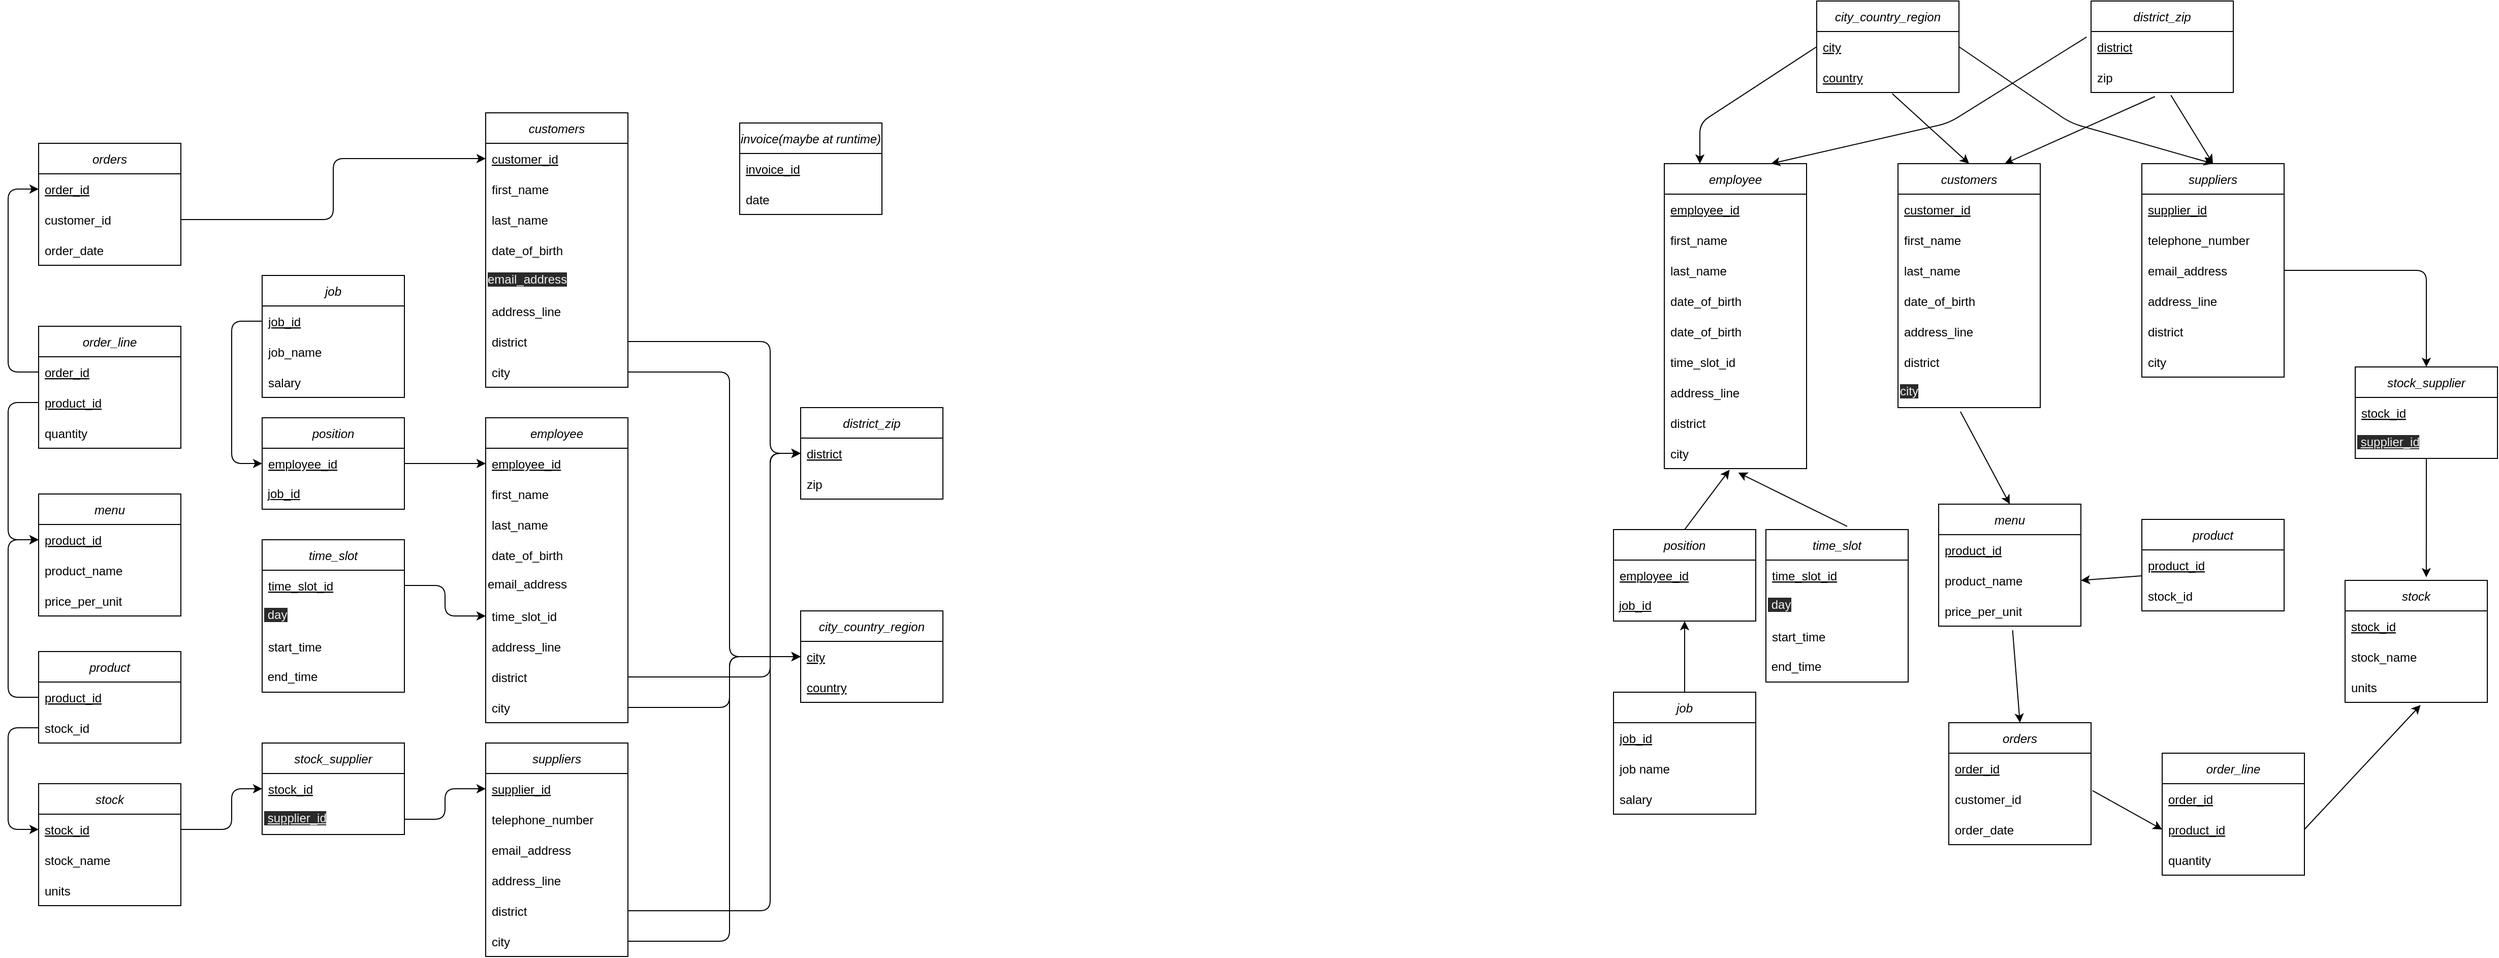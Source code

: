 <mxfile>
    <diagram id="sI-n7jS4sUp7vhx7FXdF" name="Page-1">
        <mxGraphModel dx="1654" dy="679" grid="1" gridSize="10" guides="1" tooltips="1" connect="1" arrows="1" fold="1" page="1" pageScale="1" pageWidth="850" pageHeight="1100" math="0" shadow="0">
            <root>
                <mxCell id="0"/>
                <mxCell id="1" parent="0"/>
                <mxCell id="38" value="stock_supplier" style="swimlane;fontStyle=2;childLayout=stackLayout;horizontal=1;startSize=30;horizontalStack=0;resizeParent=1;resizeParentMax=0;resizeLast=0;collapsible=1;marginBottom=0;" parent="1" vertex="1">
                    <mxGeometry x="-440" y="740" width="140" height="90" as="geometry"/>
                </mxCell>
                <mxCell id="39" value="stock_id" style="text;strokeColor=none;fillColor=none;align=left;verticalAlign=middle;spacingLeft=4;spacingRight=4;overflow=hidden;points=[[0,0.5],[1,0.5]];portConstraint=eastwest;rotatable=0;fontStyle=4" parent="38" vertex="1">
                    <mxGeometry y="30" width="140" height="30" as="geometry"/>
                </mxCell>
                <mxCell id="171" value="&lt;span style=&quot;color: rgb(240 , 240 , 240) ; font-family: &amp;#34;helvetica&amp;#34; ; font-size: 12px ; font-style: normal ; font-weight: 400 ; letter-spacing: normal ; text-align: left ; text-indent: 0px ; text-transform: none ; word-spacing: 0px ; background-color: rgb(42 , 42 , 42) ; display: inline ; float: none&quot;&gt;&amp;nbsp;&lt;/span&gt;&lt;span style=&quot;color: rgb(240 , 240 , 240) ; font-family: &amp;#34;helvetica&amp;#34; ; font-size: 12px ; font-style: normal ; font-weight: 400 ; letter-spacing: normal ; text-align: left ; text-indent: 0px ; text-transform: none ; word-spacing: 0px ; background-color: rgb(42 , 42 , 42) ; text-decoration: underline ; display: inline ; float: none&quot;&gt;supplier_id&lt;/span&gt;" style="text;whiteSpace=wrap;html=1;" parent="38" vertex="1">
                    <mxGeometry y="60" width="140" height="30" as="geometry"/>
                </mxCell>
                <mxCell id="42" value="customers" style="swimlane;fontStyle=2;childLayout=stackLayout;horizontal=1;startSize=30;horizontalStack=0;resizeParent=1;resizeParentMax=0;resizeLast=0;collapsible=1;marginBottom=0;" parent="1" vertex="1">
                    <mxGeometry x="-220" y="120" width="140" height="270" as="geometry"/>
                </mxCell>
                <mxCell id="43" value="customer_id" style="text;strokeColor=none;fillColor=none;align=left;verticalAlign=middle;spacingLeft=4;spacingRight=4;overflow=hidden;points=[[0,0.5],[1,0.5]];portConstraint=eastwest;rotatable=0;fontStyle=4" parent="42" vertex="1">
                    <mxGeometry y="30" width="140" height="30" as="geometry"/>
                </mxCell>
                <mxCell id="44" value="first_name" style="text;strokeColor=none;fillColor=none;align=left;verticalAlign=middle;spacingLeft=4;spacingRight=4;overflow=hidden;points=[[0,0.5],[1,0.5]];portConstraint=eastwest;rotatable=0;" parent="42" vertex="1">
                    <mxGeometry y="60" width="140" height="30" as="geometry"/>
                </mxCell>
                <mxCell id="45" value="last_name" style="text;strokeColor=none;fillColor=none;align=left;verticalAlign=middle;spacingLeft=4;spacingRight=4;overflow=hidden;points=[[0,0.5],[1,0.5]];portConstraint=eastwest;rotatable=0;" parent="42" vertex="1">
                    <mxGeometry y="90" width="140" height="30" as="geometry"/>
                </mxCell>
                <mxCell id="90" value="date_of_birth" style="text;strokeColor=none;fillColor=none;align=left;verticalAlign=middle;spacingLeft=4;spacingRight=4;overflow=hidden;points=[[0,0.5],[1,0.5]];portConstraint=eastwest;rotatable=0;" parent="42" vertex="1">
                    <mxGeometry y="120" width="140" height="30" as="geometry"/>
                </mxCell>
                <mxCell id="281" value="&lt;span style=&quot;color: rgb(240 , 240 , 240) ; font-family: &amp;#34;helvetica&amp;#34; ; font-size: 12px ; font-style: normal ; font-weight: 400 ; letter-spacing: normal ; text-align: left ; text-indent: 0px ; text-transform: none ; word-spacing: 0px ; background-color: rgb(42 , 42 , 42) ; display: inline ; float: none&quot;&gt;email_address&lt;/span&gt;" style="text;whiteSpace=wrap;html=1;" vertex="1" parent="42">
                    <mxGeometry y="150" width="140" height="30" as="geometry"/>
                </mxCell>
                <mxCell id="88" value="address_line" style="text;strokeColor=none;fillColor=none;align=left;verticalAlign=middle;spacingLeft=4;spacingRight=4;overflow=hidden;points=[[0,0.5],[1,0.5]];portConstraint=eastwest;rotatable=0;" parent="42" vertex="1">
                    <mxGeometry y="180" width="140" height="30" as="geometry"/>
                </mxCell>
                <mxCell id="89" value="district" style="text;strokeColor=none;fillColor=none;align=left;verticalAlign=middle;spacingLeft=4;spacingRight=4;overflow=hidden;points=[[0,0.5],[1,0.5]];portConstraint=eastwest;rotatable=0;" parent="42" vertex="1">
                    <mxGeometry y="210" width="140" height="30" as="geometry"/>
                </mxCell>
                <mxCell id="PGJbECoelIM33AJ4VTws-260" value="city" style="text;strokeColor=none;fillColor=none;align=left;verticalAlign=middle;spacingLeft=4;spacingRight=4;overflow=hidden;points=[[0,0.5],[1,0.5]];portConstraint=eastwest;rotatable=0;" parent="42" vertex="1">
                    <mxGeometry y="240" width="140" height="30" as="geometry"/>
                </mxCell>
                <mxCell id="50" value="suppliers" style="swimlane;fontStyle=2;childLayout=stackLayout;horizontal=1;startSize=30;horizontalStack=0;resizeParent=1;resizeParentMax=0;resizeLast=0;collapsible=1;marginBottom=0;" parent="1" vertex="1">
                    <mxGeometry x="-220" y="740" width="140" height="210" as="geometry"/>
                </mxCell>
                <mxCell id="51" value="supplier_id" style="text;strokeColor=none;fillColor=none;align=left;verticalAlign=middle;spacingLeft=4;spacingRight=4;overflow=hidden;points=[[0,0.5],[1,0.5]];portConstraint=eastwest;rotatable=0;fontStyle=4" parent="50" vertex="1">
                    <mxGeometry y="30" width="140" height="30" as="geometry"/>
                </mxCell>
                <mxCell id="52" value="telephone_number" style="text;strokeColor=none;fillColor=none;align=left;verticalAlign=middle;spacingLeft=4;spacingRight=4;overflow=hidden;points=[[0,0.5],[1,0.5]];portConstraint=eastwest;rotatable=0;" parent="50" vertex="1">
                    <mxGeometry y="60" width="140" height="30" as="geometry"/>
                </mxCell>
                <mxCell id="53" value="email_address" style="text;strokeColor=none;fillColor=none;align=left;verticalAlign=middle;spacingLeft=4;spacingRight=4;overflow=hidden;points=[[0,0.5],[1,0.5]];portConstraint=eastwest;rotatable=0;" parent="50" vertex="1">
                    <mxGeometry y="90" width="140" height="30" as="geometry"/>
                </mxCell>
                <mxCell id="119" value="address_line" style="text;strokeColor=none;fillColor=none;align=left;verticalAlign=middle;spacingLeft=4;spacingRight=4;overflow=hidden;points=[[0,0.5],[1,0.5]];portConstraint=eastwest;rotatable=0;" parent="50" vertex="1">
                    <mxGeometry y="120" width="140" height="30" as="geometry"/>
                </mxCell>
                <mxCell id="125" value="district" style="text;strokeColor=none;fillColor=none;align=left;verticalAlign=middle;spacingLeft=4;spacingRight=4;overflow=hidden;points=[[0,0.5],[1,0.5]];portConstraint=eastwest;rotatable=0;" parent="50" vertex="1">
                    <mxGeometry y="150" width="140" height="30" as="geometry"/>
                </mxCell>
                <mxCell id="126" value="city" style="text;strokeColor=none;fillColor=none;align=left;verticalAlign=middle;spacingLeft=4;spacingRight=4;overflow=hidden;points=[[0,0.5],[1,0.5]];portConstraint=eastwest;rotatable=0;" parent="50" vertex="1">
                    <mxGeometry y="180" width="140" height="30" as="geometry"/>
                </mxCell>
                <mxCell id="66" value="district_zip" style="swimlane;fontStyle=2;childLayout=stackLayout;horizontal=1;startSize=30;horizontalStack=0;resizeParent=1;resizeParentMax=0;resizeLast=0;collapsible=1;marginBottom=0;" parent="1" vertex="1">
                    <mxGeometry x="90" y="410" width="140" height="90" as="geometry"/>
                </mxCell>
                <mxCell id="67" value="district" style="text;strokeColor=none;fillColor=none;align=left;verticalAlign=middle;spacingLeft=4;spacingRight=4;overflow=hidden;points=[[0,0.5],[1,0.5]];portConstraint=eastwest;rotatable=0;fontStyle=4" parent="66" vertex="1">
                    <mxGeometry y="30" width="140" height="30" as="geometry"/>
                </mxCell>
                <mxCell id="68" value="zip" style="text;strokeColor=none;fillColor=none;align=left;verticalAlign=middle;spacingLeft=4;spacingRight=4;overflow=hidden;points=[[0,0.5],[1,0.5]];portConstraint=eastwest;rotatable=0;" parent="66" vertex="1">
                    <mxGeometry y="60" width="140" height="30" as="geometry"/>
                </mxCell>
                <mxCell id="71" value="orders" style="swimlane;fontStyle=2;childLayout=stackLayout;horizontal=1;startSize=30;horizontalStack=0;resizeParent=1;resizeParentMax=0;resizeLast=0;collapsible=1;marginBottom=0;" parent="1" vertex="1">
                    <mxGeometry x="-660" y="150" width="140" height="120" as="geometry"/>
                </mxCell>
                <mxCell id="72" value="order_id" style="text;strokeColor=none;fillColor=none;align=left;verticalAlign=middle;spacingLeft=4;spacingRight=4;overflow=hidden;points=[[0,0.5],[1,0.5]];portConstraint=eastwest;rotatable=0;fontStyle=4" parent="71" vertex="1">
                    <mxGeometry y="30" width="140" height="30" as="geometry"/>
                </mxCell>
                <mxCell id="135" value="customer_id" style="text;strokeColor=none;fillColor=none;align=left;verticalAlign=middle;spacingLeft=4;spacingRight=4;overflow=hidden;points=[[0,0.5],[1,0.5]];portConstraint=eastwest;rotatable=0;" parent="71" vertex="1">
                    <mxGeometry y="60" width="140" height="30" as="geometry"/>
                </mxCell>
                <mxCell id="73" value="order_date" style="text;strokeColor=none;fillColor=none;align=left;verticalAlign=middle;spacingLeft=4;spacingRight=4;overflow=hidden;points=[[0,0.5],[1,0.5]];portConstraint=eastwest;rotatable=0;" parent="71" vertex="1">
                    <mxGeometry y="90" width="140" height="30" as="geometry"/>
                </mxCell>
                <mxCell id="83" value="menu" style="swimlane;fontStyle=2;childLayout=stackLayout;horizontal=1;startSize=30;horizontalStack=0;resizeParent=1;resizeParentMax=0;resizeLast=0;collapsible=1;marginBottom=0;" parent="1" vertex="1">
                    <mxGeometry x="-660" y="495" width="140" height="120" as="geometry"/>
                </mxCell>
                <mxCell id="141" value="product_id" style="text;strokeColor=none;fillColor=none;align=left;verticalAlign=middle;spacingLeft=4;spacingRight=4;overflow=hidden;points=[[0,0.5],[1,0.5]];portConstraint=eastwest;rotatable=0;fontStyle=4" parent="83" vertex="1">
                    <mxGeometry y="30" width="140" height="30" as="geometry"/>
                </mxCell>
                <mxCell id="85" value="product_name" style="text;strokeColor=none;fillColor=none;align=left;verticalAlign=middle;spacingLeft=4;spacingRight=4;overflow=hidden;points=[[0,0.5],[1,0.5]];portConstraint=eastwest;rotatable=0;" parent="83" vertex="1">
                    <mxGeometry y="60" width="140" height="30" as="geometry"/>
                </mxCell>
                <mxCell id="86" value="price_per_unit" style="text;strokeColor=none;fillColor=none;align=left;verticalAlign=middle;spacingLeft=4;spacingRight=4;overflow=hidden;points=[[0,0.5],[1,0.5]];portConstraint=eastwest;rotatable=0;" parent="83" vertex="1">
                    <mxGeometry y="90" width="140" height="30" as="geometry"/>
                </mxCell>
                <mxCell id="105" value="time_slot" style="swimlane;fontStyle=2;childLayout=stackLayout;horizontal=1;startSize=30;horizontalStack=0;resizeParent=1;resizeParentMax=0;resizeLast=0;collapsible=1;marginBottom=0;" parent="1" vertex="1">
                    <mxGeometry x="-440" y="540" width="140" height="150" as="geometry"/>
                </mxCell>
                <mxCell id="106" value="time_slot_id" style="text;strokeColor=none;fillColor=none;align=left;verticalAlign=middle;spacingLeft=4;spacingRight=4;overflow=hidden;points=[[0,0.5],[1,0.5]];portConstraint=eastwest;rotatable=0;fontStyle=4" parent="105" vertex="1">
                    <mxGeometry y="30" width="140" height="30" as="geometry"/>
                </mxCell>
                <mxCell id="112" value="&lt;span style=&quot;color: rgb(240 , 240 , 240) ; font-family: &amp;#34;helvetica&amp;#34; ; font-size: 12px ; font-style: normal ; font-weight: 400 ; letter-spacing: normal ; text-align: left ; text-indent: 0px ; text-transform: none ; word-spacing: 0px ; background-color: rgb(42 , 42 , 42) ; display: inline ; float: none&quot;&gt;&amp;nbsp;&lt;/span&gt;&lt;span style=&quot;color: rgb(240 , 240 , 240) ; font-family: &amp;#34;helvetica&amp;#34; ; font-size: 12px ; font-style: normal ; font-weight: 400 ; letter-spacing: normal ; text-align: left ; text-indent: 0px ; text-transform: none ; word-spacing: 0px ; background-color: rgb(42 , 42 , 42) ; display: inline ; float: none&quot;&gt;day&lt;/span&gt;" style="text;whiteSpace=wrap;html=1;" parent="105" vertex="1">
                    <mxGeometry y="60" width="140" height="30" as="geometry"/>
                </mxCell>
                <mxCell id="107" value="start_time" style="text;strokeColor=none;fillColor=none;align=left;verticalAlign=middle;spacingLeft=4;spacingRight=4;overflow=hidden;points=[[0,0.5],[1,0.5]];portConstraint=eastwest;rotatable=0;" parent="105" vertex="1">
                    <mxGeometry y="90" width="140" height="30" as="geometry"/>
                </mxCell>
                <mxCell id="108" value="&amp;nbsp;end_time" style="text;html=1;strokeColor=none;fillColor=none;align=left;verticalAlign=middle;whiteSpace=wrap;rounded=0;" parent="105" vertex="1">
                    <mxGeometry y="120" width="140" height="30" as="geometry"/>
                </mxCell>
                <mxCell id="131" value="city_country_region" style="swimlane;fontStyle=2;childLayout=stackLayout;horizontal=1;startSize=30;horizontalStack=0;resizeParent=1;resizeParentMax=0;resizeLast=0;collapsible=1;marginBottom=0;" parent="1" vertex="1">
                    <mxGeometry x="90" y="610" width="140" height="90" as="geometry"/>
                </mxCell>
                <mxCell id="132" value="city" style="text;strokeColor=none;fillColor=none;align=left;verticalAlign=middle;spacingLeft=4;spacingRight=4;overflow=hidden;points=[[0,0.5],[1,0.5]];portConstraint=eastwest;rotatable=0;fontStyle=4" parent="131" vertex="1">
                    <mxGeometry y="30" width="140" height="30" as="geometry"/>
                </mxCell>
                <mxCell id="133" value="country" style="text;strokeColor=none;fillColor=none;align=left;verticalAlign=middle;spacingLeft=4;spacingRight=4;overflow=hidden;points=[[0,0.5],[1,0.5]];portConstraint=eastwest;rotatable=0;fontStyle=4" parent="131" vertex="1">
                    <mxGeometry y="60" width="140" height="30" as="geometry"/>
                </mxCell>
                <mxCell id="137" value="invoice(maybe at runtime)" style="swimlane;fontStyle=2;childLayout=stackLayout;horizontal=1;startSize=30;horizontalStack=0;resizeParent=1;resizeParentMax=0;resizeLast=0;collapsible=1;marginBottom=0;" parent="1" vertex="1">
                    <mxGeometry x="30" y="130" width="140" height="90" as="geometry"/>
                </mxCell>
                <mxCell id="138" value="invoice_id" style="text;strokeColor=none;fillColor=none;align=left;verticalAlign=middle;spacingLeft=4;spacingRight=4;overflow=hidden;points=[[0,0.5],[1,0.5]];portConstraint=eastwest;rotatable=0;fontStyle=4" parent="137" vertex="1">
                    <mxGeometry y="30" width="140" height="30" as="geometry"/>
                </mxCell>
                <mxCell id="139" value="date" style="text;strokeColor=none;fillColor=none;align=left;verticalAlign=middle;spacingLeft=4;spacingRight=4;overflow=hidden;points=[[0,0.5],[1,0.5]];portConstraint=eastwest;rotatable=0;" parent="137" vertex="1">
                    <mxGeometry y="60" width="140" height="30" as="geometry"/>
                </mxCell>
                <mxCell id="142" value="order_line" style="swimlane;fontStyle=2;childLayout=stackLayout;horizontal=1;startSize=30;horizontalStack=0;resizeParent=1;resizeParentMax=0;resizeLast=0;collapsible=1;marginBottom=0;" parent="1" vertex="1">
                    <mxGeometry x="-660" y="330" width="140" height="120" as="geometry"/>
                </mxCell>
                <mxCell id="143" value="order_id" style="text;strokeColor=none;fillColor=none;align=left;verticalAlign=middle;spacingLeft=4;spacingRight=4;overflow=hidden;points=[[0,0.5],[1,0.5]];portConstraint=eastwest;rotatable=0;fontStyle=4" parent="142" vertex="1">
                    <mxGeometry y="30" width="140" height="30" as="geometry"/>
                </mxCell>
                <mxCell id="144" value="product_id" style="text;strokeColor=none;fillColor=none;align=left;verticalAlign=middle;spacingLeft=4;spacingRight=4;overflow=hidden;points=[[0,0.5],[1,0.5]];portConstraint=eastwest;rotatable=0;fontStyle=4" parent="142" vertex="1">
                    <mxGeometry y="60" width="140" height="30" as="geometry"/>
                </mxCell>
                <mxCell id="145" value="quantity" style="text;strokeColor=none;fillColor=none;align=left;verticalAlign=middle;spacingLeft=4;spacingRight=4;overflow=hidden;points=[[0,0.5],[1,0.5]];portConstraint=eastwest;rotatable=0;" parent="142" vertex="1">
                    <mxGeometry y="90" width="140" height="30" as="geometry"/>
                </mxCell>
                <object label="employee" test="stuff" placeholders="1" test2="test2" id="157">
                    <mxCell style="swimlane;fontStyle=2;childLayout=stackLayout;horizontal=1;startSize=30;horizontalStack=0;resizeParent=1;resizeParentMax=0;resizeLast=0;collapsible=1;marginBottom=0;" parent="1" vertex="1">
                        <mxGeometry x="-220" y="420" width="140" height="300" as="geometry">
                            <mxRectangle x="130" y="120" width="80" height="30" as="alternateBounds"/>
                        </mxGeometry>
                    </mxCell>
                </object>
                <mxCell id="158" value="employee_id" style="text;strokeColor=none;fillColor=none;align=left;verticalAlign=middle;spacingLeft=4;spacingRight=4;overflow=hidden;points=[[0,0.5],[1,0.5]];portConstraint=eastwest;rotatable=0;fontStyle=4" parent="157" vertex="1">
                    <mxGeometry y="30" width="140" height="30" as="geometry"/>
                </mxCell>
                <mxCell id="159" value="first_name" style="text;strokeColor=none;fillColor=none;align=left;verticalAlign=middle;spacingLeft=4;spacingRight=4;overflow=hidden;points=[[0,0.5],[1,0.5]];portConstraint=eastwest;rotatable=0;" parent="157" vertex="1">
                    <mxGeometry y="60" width="140" height="30" as="geometry"/>
                </mxCell>
                <mxCell id="160" value="last_name" style="text;strokeColor=none;fillColor=none;align=left;verticalAlign=middle;spacingLeft=4;spacingRight=4;overflow=hidden;points=[[0,0.5],[1,0.5]];portConstraint=eastwest;rotatable=0;" parent="157" vertex="1">
                    <mxGeometry y="90" width="140" height="30" as="geometry"/>
                </mxCell>
                <mxCell id="161" value="date_of_birth" style="text;strokeColor=none;fillColor=none;align=left;verticalAlign=middle;spacingLeft=4;spacingRight=4;overflow=hidden;points=[[0,0.5],[1,0.5]];portConstraint=eastwest;rotatable=0;" parent="157" vertex="1">
                    <mxGeometry y="120" width="140" height="30" as="geometry"/>
                </mxCell>
                <mxCell id="282" value="&lt;font face=&quot;helvetica&quot;&gt;email_address&lt;br&gt;&lt;br&gt;&lt;/font&gt;" style="text;whiteSpace=wrap;html=1;" vertex="1" parent="157">
                    <mxGeometry y="150" width="140" height="30" as="geometry"/>
                </mxCell>
                <mxCell id="163" value="time_slot_id" style="text;strokeColor=none;fillColor=none;align=left;verticalAlign=middle;spacingLeft=4;spacingRight=4;overflow=hidden;points=[[0,0.5],[1,0.5]];portConstraint=eastwest;rotatable=0;" parent="157" vertex="1">
                    <mxGeometry y="180" width="140" height="30" as="geometry"/>
                </mxCell>
                <mxCell id="164" value="address_line" style="text;strokeColor=none;fillColor=none;align=left;verticalAlign=middle;spacingLeft=4;spacingRight=4;overflow=hidden;points=[[0,0.5],[1,0.5]];portConstraint=eastwest;rotatable=0;" parent="157" vertex="1">
                    <mxGeometry y="210" width="140" height="30" as="geometry"/>
                </mxCell>
                <mxCell id="165" value="district" style="text;strokeColor=none;fillColor=none;align=left;verticalAlign=middle;spacingLeft=4;spacingRight=4;overflow=hidden;points=[[0,0.5],[1,0.5]];portConstraint=eastwest;rotatable=0;" parent="157" vertex="1">
                    <mxGeometry y="240" width="140" height="30" as="geometry"/>
                </mxCell>
                <mxCell id="167" value="city" style="text;strokeColor=none;fillColor=none;align=left;verticalAlign=middle;spacingLeft=4;spacingRight=4;overflow=hidden;points=[[0,0.5],[1,0.5]];portConstraint=eastwest;rotatable=0;" parent="157" vertex="1">
                    <mxGeometry y="270" width="140" height="30" as="geometry"/>
                </mxCell>
                <mxCell id="168" value="position" style="swimlane;fontStyle=2;childLayout=stackLayout;horizontal=1;startSize=30;horizontalStack=0;resizeParent=1;resizeParentMax=0;resizeLast=0;collapsible=1;marginBottom=0;" parent="1" vertex="1">
                    <mxGeometry x="-440" y="420" width="140" height="90" as="geometry"/>
                </mxCell>
                <mxCell id="169" value="employee_id" style="text;strokeColor=none;fillColor=none;align=left;verticalAlign=middle;spacingLeft=4;spacingRight=4;overflow=hidden;points=[[0,0.5],[1,0.5]];portConstraint=eastwest;rotatable=0;fontStyle=4" parent="168" vertex="1">
                    <mxGeometry y="30" width="140" height="30" as="geometry"/>
                </mxCell>
                <mxCell id="170" value="&amp;nbsp;&lt;u&gt;job_id&lt;/u&gt;" style="text;html=1;strokeColor=none;fillColor=none;align=left;verticalAlign=middle;whiteSpace=wrap;rounded=0;" parent="168" vertex="1">
                    <mxGeometry y="60" width="140" height="30" as="geometry"/>
                </mxCell>
                <mxCell id="172" value="product" style="swimlane;fontStyle=2;childLayout=stackLayout;horizontal=1;startSize=30;horizontalStack=0;resizeParent=1;resizeParentMax=0;resizeLast=0;collapsible=1;marginBottom=0;" parent="1" vertex="1">
                    <mxGeometry x="-660" y="650" width="140" height="90" as="geometry"/>
                </mxCell>
                <mxCell id="173" value="product_id" style="text;strokeColor=none;fillColor=none;align=left;verticalAlign=middle;spacingLeft=4;spacingRight=4;overflow=hidden;points=[[0,0.5],[1,0.5]];portConstraint=eastwest;rotatable=0;fontStyle=4" parent="172" vertex="1">
                    <mxGeometry y="30" width="140" height="30" as="geometry"/>
                </mxCell>
                <mxCell id="174" value="stock_id" style="text;strokeColor=none;fillColor=none;align=left;verticalAlign=middle;spacingLeft=4;spacingRight=4;overflow=hidden;points=[[0,0.5],[1,0.5]];portConstraint=eastwest;rotatable=0;" parent="172" vertex="1">
                    <mxGeometry y="60" width="140" height="30" as="geometry"/>
                </mxCell>
                <mxCell id="176" value="job" style="swimlane;fontStyle=2;childLayout=stackLayout;horizontal=1;startSize=30;horizontalStack=0;resizeParent=1;resizeParentMax=0;resizeLast=0;collapsible=1;marginBottom=0;" parent="1" vertex="1">
                    <mxGeometry x="-440" y="280" width="140" height="120" as="geometry"/>
                </mxCell>
                <mxCell id="177" value="job_id" style="text;strokeColor=none;fillColor=none;align=left;verticalAlign=middle;spacingLeft=4;spacingRight=4;overflow=hidden;points=[[0,0.5],[1,0.5]];portConstraint=eastwest;rotatable=0;fontStyle=4" parent="176" vertex="1">
                    <mxGeometry y="30" width="140" height="30" as="geometry"/>
                </mxCell>
                <mxCell id="180" value="job_name" style="text;strokeColor=none;fillColor=none;align=left;verticalAlign=middle;spacingLeft=4;spacingRight=4;overflow=hidden;points=[[0,0.5],[1,0.5]];portConstraint=eastwest;rotatable=0;fontStyle=0" parent="176" vertex="1">
                    <mxGeometry y="60" width="140" height="30" as="geometry"/>
                </mxCell>
                <mxCell id="179" value="salary" style="text;strokeColor=none;fillColor=none;align=left;verticalAlign=middle;spacingLeft=4;spacingRight=4;overflow=hidden;points=[[0,0.5],[1,0.5]];portConstraint=eastwest;rotatable=0;" parent="176" vertex="1">
                    <mxGeometry y="90" width="140" height="30" as="geometry"/>
                </mxCell>
                <mxCell id="182" value="stock" style="swimlane;fontStyle=2;childLayout=stackLayout;horizontal=1;startSize=30;horizontalStack=0;resizeParent=1;resizeParentMax=0;resizeLast=0;collapsible=1;marginBottom=0;" parent="1" vertex="1">
                    <mxGeometry x="-660" y="780" width="140" height="120" as="geometry"/>
                </mxCell>
                <mxCell id="183" value="stock_id" style="text;strokeColor=none;fillColor=none;align=left;verticalAlign=middle;spacingLeft=4;spacingRight=4;overflow=hidden;points=[[0,0.5],[1,0.5]];portConstraint=eastwest;rotatable=0;fontStyle=4" parent="182" vertex="1">
                    <mxGeometry y="30" width="140" height="30" as="geometry"/>
                </mxCell>
                <mxCell id="185" value="stock_name" style="text;strokeColor=none;fillColor=none;align=left;verticalAlign=middle;spacingLeft=4;spacingRight=4;overflow=hidden;points=[[0,0.5],[1,0.5]];portConstraint=eastwest;rotatable=0;fontStyle=0" parent="182" vertex="1">
                    <mxGeometry y="60" width="140" height="30" as="geometry"/>
                </mxCell>
                <mxCell id="186" value="units" style="text;strokeColor=none;fillColor=none;align=left;verticalAlign=middle;spacingLeft=4;spacingRight=4;overflow=hidden;points=[[0,0.5],[1,0.5]];portConstraint=eastwest;rotatable=0;fontStyle=0" parent="182" vertex="1">
                    <mxGeometry y="90" width="140" height="30" as="geometry"/>
                </mxCell>
                <mxCell id="187" value="stock_supplier" style="swimlane;fontStyle=2;childLayout=stackLayout;horizontal=1;startSize=30;horizontalStack=0;resizeParent=1;resizeParentMax=0;resizeLast=0;collapsible=1;marginBottom=0;" parent="1" vertex="1">
                    <mxGeometry x="1620" y="370" width="140" height="90" as="geometry"/>
                </mxCell>
                <mxCell id="188" value="stock_id" style="text;strokeColor=none;fillColor=none;align=left;verticalAlign=middle;spacingLeft=4;spacingRight=4;overflow=hidden;points=[[0,0.5],[1,0.5]];portConstraint=eastwest;rotatable=0;fontStyle=4" parent="187" vertex="1">
                    <mxGeometry y="30" width="140" height="30" as="geometry"/>
                </mxCell>
                <mxCell id="189" value="&lt;span style=&quot;color: rgb(240 , 240 , 240) ; font-family: &amp;#34;helvetica&amp;#34; ; font-size: 12px ; font-style: normal ; font-weight: 400 ; letter-spacing: normal ; text-align: left ; text-indent: 0px ; text-transform: none ; word-spacing: 0px ; background-color: rgb(42 , 42 , 42) ; display: inline ; float: none&quot;&gt;&amp;nbsp;&lt;/span&gt;&lt;span style=&quot;color: rgb(240 , 240 , 240) ; font-family: &amp;#34;helvetica&amp;#34; ; font-size: 12px ; font-style: normal ; font-weight: 400 ; letter-spacing: normal ; text-align: left ; text-indent: 0px ; text-transform: none ; word-spacing: 0px ; background-color: rgb(42 , 42 , 42) ; text-decoration: underline ; display: inline ; float: none&quot;&gt;supplier_id&lt;/span&gt;" style="text;whiteSpace=wrap;html=1;" parent="187" vertex="1">
                    <mxGeometry y="60" width="140" height="30" as="geometry"/>
                </mxCell>
                <mxCell id="190" value="customers" style="swimlane;fontStyle=2;childLayout=stackLayout;horizontal=1;startSize=30;horizontalStack=0;resizeParent=1;resizeParentMax=0;resizeLast=0;collapsible=1;marginBottom=0;" parent="1" vertex="1">
                    <mxGeometry x="1170" y="170" width="140" height="240" as="geometry"/>
                </mxCell>
                <mxCell id="191" value="customer_id" style="text;strokeColor=none;fillColor=none;align=left;verticalAlign=middle;spacingLeft=4;spacingRight=4;overflow=hidden;points=[[0,0.5],[1,0.5]];portConstraint=eastwest;rotatable=0;fontStyle=4" parent="190" vertex="1">
                    <mxGeometry y="30" width="140" height="30" as="geometry"/>
                </mxCell>
                <mxCell id="192" value="first_name" style="text;strokeColor=none;fillColor=none;align=left;verticalAlign=middle;spacingLeft=4;spacingRight=4;overflow=hidden;points=[[0,0.5],[1,0.5]];portConstraint=eastwest;rotatable=0;" parent="190" vertex="1">
                    <mxGeometry y="60" width="140" height="30" as="geometry"/>
                </mxCell>
                <mxCell id="193" value="last_name" style="text;strokeColor=none;fillColor=none;align=left;verticalAlign=middle;spacingLeft=4;spacingRight=4;overflow=hidden;points=[[0,0.5],[1,0.5]];portConstraint=eastwest;rotatable=0;" parent="190" vertex="1">
                    <mxGeometry y="90" width="140" height="30" as="geometry"/>
                </mxCell>
                <mxCell id="194" value="date_of_birth" style="text;strokeColor=none;fillColor=none;align=left;verticalAlign=middle;spacingLeft=4;spacingRight=4;overflow=hidden;points=[[0,0.5],[1,0.5]];portConstraint=eastwest;rotatable=0;" parent="190" vertex="1">
                    <mxGeometry y="120" width="140" height="30" as="geometry"/>
                </mxCell>
                <mxCell id="195" value="address_line" style="text;strokeColor=none;fillColor=none;align=left;verticalAlign=middle;spacingLeft=4;spacingRight=4;overflow=hidden;points=[[0,0.5],[1,0.5]];portConstraint=eastwest;rotatable=0;" parent="190" vertex="1">
                    <mxGeometry y="150" width="140" height="30" as="geometry"/>
                </mxCell>
                <mxCell id="196" value="district" style="text;strokeColor=none;fillColor=none;align=left;verticalAlign=middle;spacingLeft=4;spacingRight=4;overflow=hidden;points=[[0,0.5],[1,0.5]];portConstraint=eastwest;rotatable=0;" parent="190" vertex="1">
                    <mxGeometry y="180" width="140" height="30" as="geometry"/>
                </mxCell>
                <mxCell id="259" value="&lt;span style=&quot;color: rgb(240 , 240 , 240) ; font-family: &amp;#34;helvetica&amp;#34; ; font-size: 12px ; font-style: normal ; font-weight: 400 ; letter-spacing: normal ; text-align: left ; text-indent: 0px ; text-transform: none ; word-spacing: 0px ; background-color: rgb(42 , 42 , 42) ; display: inline ; float: none&quot;&gt;city&lt;/span&gt;" style="text;whiteSpace=wrap;html=1;" parent="190" vertex="1">
                    <mxGeometry y="210" width="140" height="30" as="geometry"/>
                </mxCell>
                <mxCell id="197" value="suppliers" style="swimlane;fontStyle=2;childLayout=stackLayout;horizontal=1;startSize=30;horizontalStack=0;resizeParent=1;resizeParentMax=0;resizeLast=0;collapsible=1;marginBottom=0;" parent="1" vertex="1">
                    <mxGeometry x="1410" y="170" width="140" height="210" as="geometry"/>
                </mxCell>
                <mxCell id="198" value="supplier_id" style="text;strokeColor=none;fillColor=none;align=left;verticalAlign=middle;spacingLeft=4;spacingRight=4;overflow=hidden;points=[[0,0.5],[1,0.5]];portConstraint=eastwest;rotatable=0;fontStyle=4" parent="197" vertex="1">
                    <mxGeometry y="30" width="140" height="30" as="geometry"/>
                </mxCell>
                <mxCell id="199" value="telephone_number" style="text;strokeColor=none;fillColor=none;align=left;verticalAlign=middle;spacingLeft=4;spacingRight=4;overflow=hidden;points=[[0,0.5],[1,0.5]];portConstraint=eastwest;rotatable=0;" parent="197" vertex="1">
                    <mxGeometry y="60" width="140" height="30" as="geometry"/>
                </mxCell>
                <mxCell id="200" value="email_address" style="text;strokeColor=none;fillColor=none;align=left;verticalAlign=middle;spacingLeft=4;spacingRight=4;overflow=hidden;points=[[0,0.5],[1,0.5]];portConstraint=eastwest;rotatable=0;" parent="197" vertex="1">
                    <mxGeometry y="90" width="140" height="30" as="geometry"/>
                </mxCell>
                <mxCell id="201" value="address_line" style="text;strokeColor=none;fillColor=none;align=left;verticalAlign=middle;spacingLeft=4;spacingRight=4;overflow=hidden;points=[[0,0.5],[1,0.5]];portConstraint=eastwest;rotatable=0;" parent="197" vertex="1">
                    <mxGeometry y="120" width="140" height="30" as="geometry"/>
                </mxCell>
                <mxCell id="202" value="district" style="text;strokeColor=none;fillColor=none;align=left;verticalAlign=middle;spacingLeft=4;spacingRight=4;overflow=hidden;points=[[0,0.5],[1,0.5]];portConstraint=eastwest;rotatable=0;" parent="197" vertex="1">
                    <mxGeometry y="150" width="140" height="30" as="geometry"/>
                </mxCell>
                <mxCell id="203" value="city" style="text;strokeColor=none;fillColor=none;align=left;verticalAlign=middle;spacingLeft=4;spacingRight=4;overflow=hidden;points=[[0,0.5],[1,0.5]];portConstraint=eastwest;rotatable=0;" parent="197" vertex="1">
                    <mxGeometry y="180" width="140" height="30" as="geometry"/>
                </mxCell>
                <mxCell id="204" value="district_zip" style="swimlane;fontStyle=2;childLayout=stackLayout;horizontal=1;startSize=30;horizontalStack=0;resizeParent=1;resizeParentMax=0;resizeLast=0;collapsible=1;marginBottom=0;" parent="1" vertex="1">
                    <mxGeometry x="1360" y="10" width="140" height="90" as="geometry"/>
                </mxCell>
                <mxCell id="205" value="district" style="text;strokeColor=none;fillColor=none;align=left;verticalAlign=middle;spacingLeft=4;spacingRight=4;overflow=hidden;points=[[0,0.5],[1,0.5]];portConstraint=eastwest;rotatable=0;fontStyle=4" parent="204" vertex="1">
                    <mxGeometry y="30" width="140" height="30" as="geometry"/>
                </mxCell>
                <mxCell id="206" value="zip" style="text;strokeColor=none;fillColor=none;align=left;verticalAlign=middle;spacingLeft=4;spacingRight=4;overflow=hidden;points=[[0,0.5],[1,0.5]];portConstraint=eastwest;rotatable=0;" parent="204" vertex="1">
                    <mxGeometry y="60" width="140" height="30" as="geometry"/>
                </mxCell>
                <mxCell id="207" value="orders" style="swimlane;fontStyle=2;childLayout=stackLayout;horizontal=1;startSize=30;horizontalStack=0;resizeParent=1;resizeParentMax=0;resizeLast=0;collapsible=1;marginBottom=0;" parent="1" vertex="1">
                    <mxGeometry x="1220" y="720" width="140" height="120" as="geometry"/>
                </mxCell>
                <mxCell id="208" value="order_id" style="text;strokeColor=none;fillColor=none;align=left;verticalAlign=middle;spacingLeft=4;spacingRight=4;overflow=hidden;points=[[0,0.5],[1,0.5]];portConstraint=eastwest;rotatable=0;fontStyle=4" parent="207" vertex="1">
                    <mxGeometry y="30" width="140" height="30" as="geometry"/>
                </mxCell>
                <mxCell id="209" value="customer_id" style="text;strokeColor=none;fillColor=none;align=left;verticalAlign=middle;spacingLeft=4;spacingRight=4;overflow=hidden;points=[[0,0.5],[1,0.5]];portConstraint=eastwest;rotatable=0;" parent="207" vertex="1">
                    <mxGeometry y="60" width="140" height="30" as="geometry"/>
                </mxCell>
                <mxCell id="210" value="order_date" style="text;strokeColor=none;fillColor=none;align=left;verticalAlign=middle;spacingLeft=4;spacingRight=4;overflow=hidden;points=[[0,0.5],[1,0.5]];portConstraint=eastwest;rotatable=0;" parent="207" vertex="1">
                    <mxGeometry y="90" width="140" height="30" as="geometry"/>
                </mxCell>
                <mxCell id="211" value="menu" style="swimlane;fontStyle=2;childLayout=stackLayout;horizontal=1;startSize=30;horizontalStack=0;resizeParent=1;resizeParentMax=0;resizeLast=0;collapsible=1;marginBottom=0;" parent="1" vertex="1">
                    <mxGeometry x="1210" y="505" width="140" height="120" as="geometry"/>
                </mxCell>
                <mxCell id="212" value="product_id" style="text;strokeColor=none;fillColor=none;align=left;verticalAlign=middle;spacingLeft=4;spacingRight=4;overflow=hidden;points=[[0,0.5],[1,0.5]];portConstraint=eastwest;rotatable=0;fontStyle=4" parent="211" vertex="1">
                    <mxGeometry y="30" width="140" height="30" as="geometry"/>
                </mxCell>
                <mxCell id="213" value="product_name" style="text;strokeColor=none;fillColor=none;align=left;verticalAlign=middle;spacingLeft=4;spacingRight=4;overflow=hidden;points=[[0,0.5],[1,0.5]];portConstraint=eastwest;rotatable=0;" parent="211" vertex="1">
                    <mxGeometry y="60" width="140" height="30" as="geometry"/>
                </mxCell>
                <mxCell id="214" value="price_per_unit" style="text;strokeColor=none;fillColor=none;align=left;verticalAlign=middle;spacingLeft=4;spacingRight=4;overflow=hidden;points=[[0,0.5],[1,0.5]];portConstraint=eastwest;rotatable=0;" parent="211" vertex="1">
                    <mxGeometry y="90" width="140" height="30" as="geometry"/>
                </mxCell>
                <mxCell id="215" value="time_slot" style="swimlane;fontStyle=2;childLayout=stackLayout;horizontal=1;startSize=30;horizontalStack=0;resizeParent=1;resizeParentMax=0;resizeLast=0;collapsible=1;marginBottom=0;" parent="1" vertex="1">
                    <mxGeometry x="1040" y="530" width="140" height="150" as="geometry"/>
                </mxCell>
                <mxCell id="216" value="time_slot_id" style="text;strokeColor=none;fillColor=none;align=left;verticalAlign=middle;spacingLeft=4;spacingRight=4;overflow=hidden;points=[[0,0.5],[1,0.5]];portConstraint=eastwest;rotatable=0;fontStyle=4" parent="215" vertex="1">
                    <mxGeometry y="30" width="140" height="30" as="geometry"/>
                </mxCell>
                <mxCell id="217" value="&lt;span style=&quot;color: rgb(240 , 240 , 240) ; font-family: &amp;#34;helvetica&amp;#34; ; font-size: 12px ; font-style: normal ; font-weight: 400 ; letter-spacing: normal ; text-align: left ; text-indent: 0px ; text-transform: none ; word-spacing: 0px ; background-color: rgb(42 , 42 , 42) ; display: inline ; float: none&quot;&gt;&amp;nbsp;&lt;/span&gt;&lt;span style=&quot;color: rgb(240 , 240 , 240) ; font-family: &amp;#34;helvetica&amp;#34; ; font-size: 12px ; font-style: normal ; font-weight: 400 ; letter-spacing: normal ; text-align: left ; text-indent: 0px ; text-transform: none ; word-spacing: 0px ; background-color: rgb(42 , 42 , 42) ; display: inline ; float: none&quot;&gt;day&lt;/span&gt;" style="text;whiteSpace=wrap;html=1;" parent="215" vertex="1">
                    <mxGeometry y="60" width="140" height="30" as="geometry"/>
                </mxCell>
                <mxCell id="218" value="start_time" style="text;strokeColor=none;fillColor=none;align=left;verticalAlign=middle;spacingLeft=4;spacingRight=4;overflow=hidden;points=[[0,0.5],[1,0.5]];portConstraint=eastwest;rotatable=0;" parent="215" vertex="1">
                    <mxGeometry y="90" width="140" height="30" as="geometry"/>
                </mxCell>
                <mxCell id="219" value="&amp;nbsp;end_time" style="text;html=1;strokeColor=none;fillColor=none;align=left;verticalAlign=middle;whiteSpace=wrap;rounded=0;" parent="215" vertex="1">
                    <mxGeometry y="120" width="140" height="30" as="geometry"/>
                </mxCell>
                <mxCell id="220" value="city_country_region" style="swimlane;fontStyle=2;childLayout=stackLayout;horizontal=1;startSize=30;horizontalStack=0;resizeParent=1;resizeParentMax=0;resizeLast=0;collapsible=1;marginBottom=0;" parent="1" vertex="1">
                    <mxGeometry x="1090" y="10" width="140" height="90" as="geometry"/>
                </mxCell>
                <mxCell id="221" value="city" style="text;strokeColor=none;fillColor=none;align=left;verticalAlign=middle;spacingLeft=4;spacingRight=4;overflow=hidden;points=[[0,0.5],[1,0.5]];portConstraint=eastwest;rotatable=0;fontStyle=4" parent="220" vertex="1">
                    <mxGeometry y="30" width="140" height="30" as="geometry"/>
                </mxCell>
                <mxCell id="222" value="country" style="text;strokeColor=none;fillColor=none;align=left;verticalAlign=middle;spacingLeft=4;spacingRight=4;overflow=hidden;points=[[0,0.5],[1,0.5]];portConstraint=eastwest;rotatable=0;fontStyle=4" parent="220" vertex="1">
                    <mxGeometry y="60" width="140" height="30" as="geometry"/>
                </mxCell>
                <mxCell id="223" value="order_line" style="swimlane;fontStyle=2;childLayout=stackLayout;horizontal=1;startSize=30;horizontalStack=0;resizeParent=1;resizeParentMax=0;resizeLast=0;collapsible=1;marginBottom=0;" parent="1" vertex="1">
                    <mxGeometry x="1430" y="750" width="140" height="120" as="geometry"/>
                </mxCell>
                <mxCell id="224" value="order_id" style="text;strokeColor=none;fillColor=none;align=left;verticalAlign=middle;spacingLeft=4;spacingRight=4;overflow=hidden;points=[[0,0.5],[1,0.5]];portConstraint=eastwest;rotatable=0;fontStyle=4" parent="223" vertex="1">
                    <mxGeometry y="30" width="140" height="30" as="geometry"/>
                </mxCell>
                <mxCell id="225" value="product_id" style="text;strokeColor=none;fillColor=none;align=left;verticalAlign=middle;spacingLeft=4;spacingRight=4;overflow=hidden;points=[[0,0.5],[1,0.5]];portConstraint=eastwest;rotatable=0;fontStyle=4" parent="223" vertex="1">
                    <mxGeometry y="60" width="140" height="30" as="geometry"/>
                </mxCell>
                <mxCell id="226" value="quantity" style="text;strokeColor=none;fillColor=none;align=left;verticalAlign=middle;spacingLeft=4;spacingRight=4;overflow=hidden;points=[[0,0.5],[1,0.5]];portConstraint=eastwest;rotatable=0;" parent="223" vertex="1">
                    <mxGeometry y="90" width="140" height="30" as="geometry"/>
                </mxCell>
                <object label="employee" test="stuff" placeholders="1" test2="test2" id="227">
                    <mxCell style="swimlane;fontStyle=2;childLayout=stackLayout;horizontal=1;startSize=30;horizontalStack=0;resizeParent=1;resizeParentMax=0;resizeLast=0;collapsible=1;marginBottom=0;" parent="1" vertex="1">
                        <mxGeometry x="940" y="170" width="140" height="300" as="geometry">
                            <mxRectangle x="130" y="120" width="80" height="30" as="alternateBounds"/>
                        </mxGeometry>
                    </mxCell>
                </object>
                <mxCell id="228" value="employee_id" style="text;strokeColor=none;fillColor=none;align=left;verticalAlign=middle;spacingLeft=4;spacingRight=4;overflow=hidden;points=[[0,0.5],[1,0.5]];portConstraint=eastwest;rotatable=0;fontStyle=4" parent="227" vertex="1">
                    <mxGeometry y="30" width="140" height="30" as="geometry"/>
                </mxCell>
                <mxCell id="229" value="first_name" style="text;strokeColor=none;fillColor=none;align=left;verticalAlign=middle;spacingLeft=4;spacingRight=4;overflow=hidden;points=[[0,0.5],[1,0.5]];portConstraint=eastwest;rotatable=0;" parent="227" vertex="1">
                    <mxGeometry y="60" width="140" height="30" as="geometry"/>
                </mxCell>
                <mxCell id="230" value="last_name" style="text;strokeColor=none;fillColor=none;align=left;verticalAlign=middle;spacingLeft=4;spacingRight=4;overflow=hidden;points=[[0,0.5],[1,0.5]];portConstraint=eastwest;rotatable=0;" parent="227" vertex="1">
                    <mxGeometry y="90" width="140" height="30" as="geometry"/>
                </mxCell>
                <mxCell id="231" value="date_of_birth" style="text;strokeColor=none;fillColor=none;align=left;verticalAlign=middle;spacingLeft=4;spacingRight=4;overflow=hidden;points=[[0,0.5],[1,0.5]];portConstraint=eastwest;rotatable=0;" parent="227" vertex="1">
                    <mxGeometry y="120" width="140" height="30" as="geometry"/>
                </mxCell>
                <mxCell id="261" value="date_of_birth" style="text;strokeColor=none;fillColor=none;align=left;verticalAlign=middle;spacingLeft=4;spacingRight=4;overflow=hidden;points=[[0,0.5],[1,0.5]];portConstraint=eastwest;rotatable=0;" parent="227" vertex="1">
                    <mxGeometry y="150" width="140" height="30" as="geometry"/>
                </mxCell>
                <mxCell id="232" value="time_slot_id" style="text;strokeColor=none;fillColor=none;align=left;verticalAlign=middle;spacingLeft=4;spacingRight=4;overflow=hidden;points=[[0,0.5],[1,0.5]];portConstraint=eastwest;rotatable=0;" parent="227" vertex="1">
                    <mxGeometry y="180" width="140" height="30" as="geometry"/>
                </mxCell>
                <mxCell id="233" value="address_line" style="text;strokeColor=none;fillColor=none;align=left;verticalAlign=middle;spacingLeft=4;spacingRight=4;overflow=hidden;points=[[0,0.5],[1,0.5]];portConstraint=eastwest;rotatable=0;" parent="227" vertex="1">
                    <mxGeometry y="210" width="140" height="30" as="geometry"/>
                </mxCell>
                <mxCell id="234" value="district" style="text;strokeColor=none;fillColor=none;align=left;verticalAlign=middle;spacingLeft=4;spacingRight=4;overflow=hidden;points=[[0,0.5],[1,0.5]];portConstraint=eastwest;rotatable=0;" parent="227" vertex="1">
                    <mxGeometry y="240" width="140" height="30" as="geometry"/>
                </mxCell>
                <mxCell id="235" value="city" style="text;strokeColor=none;fillColor=none;align=left;verticalAlign=middle;spacingLeft=4;spacingRight=4;overflow=hidden;points=[[0,0.5],[1,0.5]];portConstraint=eastwest;rotatable=0;" parent="227" vertex="1">
                    <mxGeometry y="270" width="140" height="30" as="geometry"/>
                </mxCell>
                <mxCell id="236" value="position" style="swimlane;fontStyle=2;childLayout=stackLayout;horizontal=1;startSize=30;horizontalStack=0;resizeParent=1;resizeParentMax=0;resizeLast=0;collapsible=1;marginBottom=0;" parent="1" vertex="1">
                    <mxGeometry x="890" y="530" width="140" height="90" as="geometry"/>
                </mxCell>
                <mxCell id="237" value="employee_id" style="text;strokeColor=none;fillColor=none;align=left;verticalAlign=middle;spacingLeft=4;spacingRight=4;overflow=hidden;points=[[0,0.5],[1,0.5]];portConstraint=eastwest;rotatable=0;fontStyle=4" parent="236" vertex="1">
                    <mxGeometry y="30" width="140" height="30" as="geometry"/>
                </mxCell>
                <mxCell id="238" value="&amp;nbsp;&lt;u&gt;job_id&lt;/u&gt;" style="text;html=1;strokeColor=none;fillColor=none;align=left;verticalAlign=middle;whiteSpace=wrap;rounded=0;" parent="236" vertex="1">
                    <mxGeometry y="60" width="140" height="30" as="geometry"/>
                </mxCell>
                <mxCell id="239" value="product" style="swimlane;fontStyle=2;childLayout=stackLayout;horizontal=1;startSize=30;horizontalStack=0;resizeParent=1;resizeParentMax=0;resizeLast=0;collapsible=1;marginBottom=0;" parent="1" vertex="1">
                    <mxGeometry x="1410" y="520" width="140" height="90" as="geometry"/>
                </mxCell>
                <mxCell id="240" value="product_id" style="text;strokeColor=none;fillColor=none;align=left;verticalAlign=middle;spacingLeft=4;spacingRight=4;overflow=hidden;points=[[0,0.5],[1,0.5]];portConstraint=eastwest;rotatable=0;fontStyle=4" parent="239" vertex="1">
                    <mxGeometry y="30" width="140" height="30" as="geometry"/>
                </mxCell>
                <mxCell id="241" value="stock_id" style="text;strokeColor=none;fillColor=none;align=left;verticalAlign=middle;spacingLeft=4;spacingRight=4;overflow=hidden;points=[[0,0.5],[1,0.5]];portConstraint=eastwest;rotatable=0;" parent="239" vertex="1">
                    <mxGeometry y="60" width="140" height="30" as="geometry"/>
                </mxCell>
                <mxCell id="242" value="job" style="swimlane;fontStyle=2;childLayout=stackLayout;horizontal=1;startSize=30;horizontalStack=0;resizeParent=1;resizeParentMax=0;resizeLast=0;collapsible=1;marginBottom=0;" parent="1" vertex="1">
                    <mxGeometry x="890" y="690" width="140" height="120" as="geometry"/>
                </mxCell>
                <mxCell id="243" value="job_id" style="text;strokeColor=none;fillColor=none;align=left;verticalAlign=middle;spacingLeft=4;spacingRight=4;overflow=hidden;points=[[0,0.5],[1,0.5]];portConstraint=eastwest;rotatable=0;fontStyle=4" parent="242" vertex="1">
                    <mxGeometry y="30" width="140" height="30" as="geometry"/>
                </mxCell>
                <mxCell id="244" value="job name" style="text;strokeColor=none;fillColor=none;align=left;verticalAlign=middle;spacingLeft=4;spacingRight=4;overflow=hidden;points=[[0,0.5],[1,0.5]];portConstraint=eastwest;rotatable=0;fontStyle=0" parent="242" vertex="1">
                    <mxGeometry y="60" width="140" height="30" as="geometry"/>
                </mxCell>
                <mxCell id="245" value="salary" style="text;strokeColor=none;fillColor=none;align=left;verticalAlign=middle;spacingLeft=4;spacingRight=4;overflow=hidden;points=[[0,0.5],[1,0.5]];portConstraint=eastwest;rotatable=0;" parent="242" vertex="1">
                    <mxGeometry y="90" width="140" height="30" as="geometry"/>
                </mxCell>
                <mxCell id="246" value="stock" style="swimlane;fontStyle=2;childLayout=stackLayout;horizontal=1;startSize=30;horizontalStack=0;resizeParent=1;resizeParentMax=0;resizeLast=0;collapsible=1;marginBottom=0;" parent="1" vertex="1">
                    <mxGeometry x="1610" y="580" width="140" height="120" as="geometry"/>
                </mxCell>
                <mxCell id="247" value="stock_id" style="text;strokeColor=none;fillColor=none;align=left;verticalAlign=middle;spacingLeft=4;spacingRight=4;overflow=hidden;points=[[0,0.5],[1,0.5]];portConstraint=eastwest;rotatable=0;fontStyle=4" parent="246" vertex="1">
                    <mxGeometry y="30" width="140" height="30" as="geometry"/>
                </mxCell>
                <mxCell id="248" value="stock_name" style="text;strokeColor=none;fillColor=none;align=left;verticalAlign=middle;spacingLeft=4;spacingRight=4;overflow=hidden;points=[[0,0.5],[1,0.5]];portConstraint=eastwest;rotatable=0;fontStyle=0" parent="246" vertex="1">
                    <mxGeometry y="60" width="140" height="30" as="geometry"/>
                </mxCell>
                <mxCell id="249" value="units" style="text;strokeColor=none;fillColor=none;align=left;verticalAlign=middle;spacingLeft=4;spacingRight=4;overflow=hidden;points=[[0,0.5],[1,0.5]];portConstraint=eastwest;rotatable=0;fontStyle=0" parent="246" vertex="1">
                    <mxGeometry y="90" width="140" height="30" as="geometry"/>
                </mxCell>
                <mxCell id="252" value="" style="endArrow=classic;html=1;exitX=1;exitY=0.5;exitDx=0;exitDy=0;entryX=0;entryY=0.5;entryDx=0;entryDy=0;" parent="1" source="169" target="158" edge="1">
                    <mxGeometry width="50" height="50" relative="1" as="geometry">
                        <mxPoint x="-200" y="460" as="sourcePoint"/>
                        <mxPoint x="-260" y="470" as="targetPoint"/>
                    </mxGeometry>
                </mxCell>
                <mxCell id="253" value="" style="endArrow=classic;html=1;exitX=0;exitY=0.5;exitDx=0;exitDy=0;entryX=0;entryY=0.5;entryDx=0;entryDy=0;" parent="1" source="177" target="169" edge="1">
                    <mxGeometry width="50" height="50" relative="1" as="geometry">
                        <mxPoint x="-200" y="460" as="sourcePoint"/>
                        <mxPoint x="-150" y="410" as="targetPoint"/>
                        <Array as="points">
                            <mxPoint x="-470" y="325"/>
                            <mxPoint x="-470" y="465"/>
                        </Array>
                    </mxGeometry>
                </mxCell>
                <mxCell id="254" value="" style="endArrow=classic;html=1;exitX=1;exitY=0.5;exitDx=0;exitDy=0;entryX=0;entryY=0.5;entryDx=0;entryDy=0;" parent="1" source="106" target="163" edge="1">
                    <mxGeometry width="50" height="50" relative="1" as="geometry">
                        <mxPoint x="-130" y="460" as="sourcePoint"/>
                        <mxPoint x="-80" y="410" as="targetPoint"/>
                        <Array as="points">
                            <mxPoint x="-260" y="585"/>
                            <mxPoint x="-260" y="615"/>
                        </Array>
                    </mxGeometry>
                </mxCell>
                <mxCell id="PGJbECoelIM33AJ4VTws-257" value="" style="endArrow=none;html=1;exitX=0;exitY=0.5;exitDx=0;exitDy=0;startArrow=classic;startFill=1;endFill=0;" parent="1" source="67" edge="1">
                    <mxGeometry width="50" height="50" relative="1" as="geometry">
                        <mxPoint x="230" y="660" as="sourcePoint"/>
                        <mxPoint x="-80" y="345" as="targetPoint"/>
                        <Array as="points">
                            <mxPoint x="60" y="455"/>
                            <mxPoint x="60" y="345"/>
                        </Array>
                    </mxGeometry>
                </mxCell>
                <mxCell id="PGJbECoelIM33AJ4VTws-258" value="" style="endArrow=none;html=1;exitX=0;exitY=0.5;exitDx=0;exitDy=0;entryX=1;entryY=0.5;entryDx=0;entryDy=0;startArrow=classic;startFill=1;endFill=0;" parent="1" source="67" target="165" edge="1">
                    <mxGeometry width="50" height="50" relative="1" as="geometry">
                        <mxPoint x="230" y="660" as="sourcePoint"/>
                        <mxPoint x="280" y="610" as="targetPoint"/>
                        <Array as="points">
                            <mxPoint x="60" y="455"/>
                            <mxPoint x="60" y="675"/>
                        </Array>
                    </mxGeometry>
                </mxCell>
                <mxCell id="PGJbECoelIM33AJ4VTws-259" value="" style="endArrow=none;html=1;exitX=0;exitY=0.5;exitDx=0;exitDy=0;entryX=1;entryY=0.5;entryDx=0;entryDy=0;endFill=0;startArrow=classic;startFill=1;" parent="1" source="67" target="125" edge="1">
                    <mxGeometry width="50" height="50" relative="1" as="geometry">
                        <mxPoint x="230" y="660" as="sourcePoint"/>
                        <mxPoint x="280" y="610" as="targetPoint"/>
                        <Array as="points">
                            <mxPoint x="60" y="455"/>
                            <mxPoint x="60" y="905"/>
                        </Array>
                    </mxGeometry>
                </mxCell>
                <mxCell id="PGJbECoelIM33AJ4VTws-262" value="" style="endArrow=none;html=1;exitX=0;exitY=0.5;exitDx=0;exitDy=0;entryX=1;entryY=0.5;entryDx=0;entryDy=0;startArrow=classic;startFill=1;endFill=0;" parent="1" source="132" target="167" edge="1">
                    <mxGeometry width="50" height="50" relative="1" as="geometry">
                        <mxPoint x="-160" y="660" as="sourcePoint"/>
                        <mxPoint x="-110" y="610" as="targetPoint"/>
                        <Array as="points">
                            <mxPoint x="20" y="655"/>
                            <mxPoint x="20" y="705"/>
                        </Array>
                    </mxGeometry>
                </mxCell>
                <mxCell id="PGJbECoelIM33AJ4VTws-263" value="" style="endArrow=none;html=1;exitX=0;exitY=0.5;exitDx=0;exitDy=0;entryX=1;entryY=0.5;entryDx=0;entryDy=0;startArrow=classic;startFill=1;endFill=0;" parent="1" source="132" target="PGJbECoelIM33AJ4VTws-260" edge="1">
                    <mxGeometry width="50" height="50" relative="1" as="geometry">
                        <mxPoint x="-160" y="660" as="sourcePoint"/>
                        <mxPoint x="-110" y="610" as="targetPoint"/>
                        <Array as="points">
                            <mxPoint x="20" y="655"/>
                            <mxPoint x="20" y="375"/>
                        </Array>
                    </mxGeometry>
                </mxCell>
                <mxCell id="PGJbECoelIM33AJ4VTws-264" value="" style="endArrow=none;html=1;exitX=0;exitY=0.5;exitDx=0;exitDy=0;entryX=1;entryY=0.5;entryDx=0;entryDy=0;startArrow=classic;startFill=1;endFill=0;" parent="1" source="132" target="126" edge="1">
                    <mxGeometry width="50" height="50" relative="1" as="geometry">
                        <mxPoint x="-160" y="660" as="sourcePoint"/>
                        <mxPoint x="-110" y="610" as="targetPoint"/>
                        <Array as="points">
                            <mxPoint x="20" y="655"/>
                            <mxPoint x="20" y="935"/>
                        </Array>
                    </mxGeometry>
                </mxCell>
                <mxCell id="263" value="" style="endArrow=classic;html=1;exitX=0.5;exitY=0;exitDx=0;exitDy=0;entryX=0.5;entryY=1;entryDx=0;entryDy=0;" parent="1" source="242" target="238" edge="1">
                    <mxGeometry width="50" height="50" relative="1" as="geometry">
                        <mxPoint x="1020" y="600" as="sourcePoint"/>
                        <mxPoint x="1070" y="550" as="targetPoint"/>
                    </mxGeometry>
                </mxCell>
                <mxCell id="264" value="" style="endArrow=classic;html=1;exitX=0.5;exitY=0;exitDx=0;exitDy=0;entryX=0.459;entryY=1.038;entryDx=0;entryDy=0;entryPerimeter=0;" parent="1" source="236" target="235" edge="1">
                    <mxGeometry width="50" height="50" relative="1" as="geometry">
                        <mxPoint x="1020" y="600" as="sourcePoint"/>
                        <mxPoint x="1070" y="550" as="targetPoint"/>
                    </mxGeometry>
                </mxCell>
                <mxCell id="265" value="" style="endArrow=classic;html=1;exitX=0.571;exitY=-0.021;exitDx=0;exitDy=0;exitPerimeter=0;entryX=0.52;entryY=1.133;entryDx=0;entryDy=0;entryPerimeter=0;" parent="1" source="215" target="235" edge="1">
                    <mxGeometry width="50" height="50" relative="1" as="geometry">
                        <mxPoint x="1020" y="600" as="sourcePoint"/>
                        <mxPoint x="1070" y="550" as="targetPoint"/>
                    </mxGeometry>
                </mxCell>
                <mxCell id="267" value="" style="endArrow=classic;html=1;exitX=0;exitY=0.5;exitDx=0;exitDy=0;entryX=0.25;entryY=0;entryDx=0;entryDy=0;" parent="1" source="221" target="227" edge="1">
                    <mxGeometry width="50" height="50" relative="1" as="geometry">
                        <mxPoint x="1160" y="500" as="sourcePoint"/>
                        <mxPoint x="1210" y="450" as="targetPoint"/>
                        <Array as="points">
                            <mxPoint x="975" y="130"/>
                        </Array>
                    </mxGeometry>
                </mxCell>
                <mxCell id="268" value="" style="endArrow=classic;html=1;exitX=0.531;exitY=1.038;exitDx=0;exitDy=0;exitPerimeter=0;entryX=0.5;entryY=0;entryDx=0;entryDy=0;" parent="1" source="222" target="190" edge="1">
                    <mxGeometry width="50" height="50" relative="1" as="geometry">
                        <mxPoint x="1240" y="500" as="sourcePoint"/>
                        <mxPoint x="1290" y="450" as="targetPoint"/>
                        <Array as="points"/>
                    </mxGeometry>
                </mxCell>
                <mxCell id="269" value="" style="endArrow=classic;html=1;exitX=1;exitY=0.5;exitDx=0;exitDy=0;entryX=0.5;entryY=0;entryDx=0;entryDy=0;" parent="1" source="221" target="197" edge="1">
                    <mxGeometry width="50" height="50" relative="1" as="geometry">
                        <mxPoint x="1240" y="500" as="sourcePoint"/>
                        <mxPoint x="1290" y="450" as="targetPoint"/>
                        <Array as="points">
                            <mxPoint x="1340" y="130"/>
                        </Array>
                    </mxGeometry>
                </mxCell>
                <mxCell id="270" value="" style="endArrow=classic;html=1;exitX=-0.031;exitY=0.181;exitDx=0;exitDy=0;exitPerimeter=0;entryX=0.75;entryY=0;entryDx=0;entryDy=0;" parent="1" source="205" target="227" edge="1">
                    <mxGeometry width="50" height="50" relative="1" as="geometry">
                        <mxPoint x="1240" y="500" as="sourcePoint"/>
                        <mxPoint x="1290" y="450" as="targetPoint"/>
                        <Array as="points">
                            <mxPoint x="1220" y="130"/>
                        </Array>
                    </mxGeometry>
                </mxCell>
                <mxCell id="271" value="" style="endArrow=classic;html=1;exitX=0.449;exitY=1.133;exitDx=0;exitDy=0;exitPerimeter=0;entryX=0.75;entryY=0;entryDx=0;entryDy=0;" parent="1" source="206" target="190" edge="1">
                    <mxGeometry width="50" height="50" relative="1" as="geometry">
                        <mxPoint x="1230" y="500" as="sourcePoint"/>
                        <mxPoint x="1280" y="450" as="targetPoint"/>
                    </mxGeometry>
                </mxCell>
                <mxCell id="272" value="" style="endArrow=classic;html=1;exitX=0.561;exitY=1.086;exitDx=0;exitDy=0;exitPerimeter=0;entryX=0.5;entryY=0;entryDx=0;entryDy=0;" parent="1" source="206" target="197" edge="1">
                    <mxGeometry width="50" height="50" relative="1" as="geometry">
                        <mxPoint x="1320" y="500" as="sourcePoint"/>
                        <mxPoint x="1370" y="450" as="targetPoint"/>
                    </mxGeometry>
                </mxCell>
                <mxCell id="273" value="" style="endArrow=classic;html=1;entryX=1;entryY=0.5;entryDx=0;entryDy=0;exitX=0;exitY=0.848;exitDx=0;exitDy=0;exitPerimeter=0;" parent="1" source="240" target="213" edge="1">
                    <mxGeometry width="50" height="50" relative="1" as="geometry">
                        <mxPoint x="1440" y="585" as="sourcePoint"/>
                        <mxPoint x="1400" y="650" as="targetPoint"/>
                    </mxGeometry>
                </mxCell>
                <mxCell id="275" value="" style="endArrow=classic;html=1;exitX=0.439;exitY=1.133;exitDx=0;exitDy=0;exitPerimeter=0;entryX=0.5;entryY=0;entryDx=0;entryDy=0;" parent="1" source="259" target="211" edge="1">
                    <mxGeometry width="50" height="50" relative="1" as="geometry">
                        <mxPoint x="1300" y="610" as="sourcePoint"/>
                        <mxPoint x="1370" y="430" as="targetPoint"/>
                    </mxGeometry>
                </mxCell>
                <mxCell id="276" value="" style="endArrow=classic;html=1;exitX=1;exitY=0.5;exitDx=0;exitDy=0;entryX=0.5;entryY=0;entryDx=0;entryDy=0;" parent="1" source="200" target="187" edge="1">
                    <mxGeometry width="50" height="50" relative="1" as="geometry">
                        <mxPoint x="1490" y="700" as="sourcePoint"/>
                        <mxPoint x="1540" y="650" as="targetPoint"/>
                        <Array as="points">
                            <mxPoint x="1690" y="275"/>
                        </Array>
                    </mxGeometry>
                </mxCell>
                <mxCell id="277" value="" style="endArrow=classic;html=1;exitX=0.5;exitY=1;exitDx=0;exitDy=0;entryX=0.571;entryY=-0.026;entryDx=0;entryDy=0;entryPerimeter=0;" parent="1" source="189" target="246" edge="1">
                    <mxGeometry width="50" height="50" relative="1" as="geometry">
                        <mxPoint x="1390" y="790" as="sourcePoint"/>
                        <mxPoint x="1440" y="740" as="targetPoint"/>
                    </mxGeometry>
                </mxCell>
                <mxCell id="7l-Rae3eKTHZUbjKlJ9N-278" value="" style="endArrow=classic;html=1;exitX=1;exitY=0.5;exitDx=0;exitDy=0;entryX=0;entryY=0.5;entryDx=0;entryDy=0;" parent="1" source="135" target="43" edge="1">
                    <mxGeometry width="50" height="50" relative="1" as="geometry">
                        <mxPoint x="-110" y="480" as="sourcePoint"/>
                        <mxPoint x="-60" y="430" as="targetPoint"/>
                        <Array as="points">
                            <mxPoint x="-370" y="225"/>
                            <mxPoint x="-370" y="165"/>
                        </Array>
                    </mxGeometry>
                </mxCell>
                <mxCell id="278" value="" style="endArrow=classic;html=1;exitX=0.52;exitY=1.133;exitDx=0;exitDy=0;exitPerimeter=0;entryX=0.5;entryY=0;entryDx=0;entryDy=0;" parent="1" source="214" target="207" edge="1">
                    <mxGeometry width="50" height="50" relative="1" as="geometry">
                        <mxPoint x="1260" y="780" as="sourcePoint"/>
                        <mxPoint x="1310" y="730" as="targetPoint"/>
                    </mxGeometry>
                </mxCell>
                <mxCell id="279" value="" style="endArrow=classic;html=1;entryX=0;entryY=0.5;entryDx=0;entryDy=0;exitX=1.01;exitY=0.229;exitDx=0;exitDy=0;exitPerimeter=0;" parent="1" source="209" target="225" edge="1">
                    <mxGeometry width="50" height="50" relative="1" as="geometry">
                        <mxPoint x="1370" y="835" as="sourcePoint"/>
                        <mxPoint x="1420" y="785" as="targetPoint"/>
                    </mxGeometry>
                </mxCell>
                <mxCell id="280" value="" style="endArrow=classic;html=1;entryX=0.531;entryY=1.086;entryDx=0;entryDy=0;entryPerimeter=0;exitX=1;exitY=0.5;exitDx=0;exitDy=0;" parent="1" source="225" target="249" edge="1">
                    <mxGeometry width="50" height="50" relative="1" as="geometry">
                        <mxPoint x="1350" y="840" as="sourcePoint"/>
                        <mxPoint x="1400" y="790" as="targetPoint"/>
                    </mxGeometry>
                </mxCell>
                <mxCell id="4gsf2v_ikYmiYBfUDdmT-280" value="" style="endArrow=classic;html=1;exitX=0;exitY=0.5;exitDx=0;exitDy=0;entryX=0;entryY=0.5;entryDx=0;entryDy=0;" parent="1" source="143" target="72" edge="1">
                    <mxGeometry width="50" height="50" relative="1" as="geometry">
                        <mxPoint x="-520" y="390" as="sourcePoint"/>
                        <mxPoint x="-470" y="340" as="targetPoint"/>
                        <Array as="points">
                            <mxPoint x="-690" y="375"/>
                            <mxPoint x="-690" y="195"/>
                        </Array>
                    </mxGeometry>
                </mxCell>
                <mxCell id="4gsf2v_ikYmiYBfUDdmT-281" value="" style="endArrow=classic;html=1;exitX=0;exitY=0.5;exitDx=0;exitDy=0;entryX=0;entryY=0.5;entryDx=0;entryDy=0;" parent="1" source="144" target="141" edge="1">
                    <mxGeometry width="50" height="50" relative="1" as="geometry">
                        <mxPoint x="-520" y="450" as="sourcePoint"/>
                        <mxPoint x="-470" y="400" as="targetPoint"/>
                        <Array as="points">
                            <mxPoint x="-690" y="405"/>
                            <mxPoint x="-690" y="540"/>
                        </Array>
                    </mxGeometry>
                </mxCell>
                <mxCell id="4gsf2v_ikYmiYBfUDdmT-282" value="" style="endArrow=classic;html=1;exitX=0;exitY=0.5;exitDx=0;exitDy=0;entryX=0;entryY=0.5;entryDx=0;entryDy=0;" parent="1" source="173" target="141" edge="1">
                    <mxGeometry width="50" height="50" relative="1" as="geometry">
                        <mxPoint x="-720" y="770" as="sourcePoint"/>
                        <mxPoint x="-670" y="720" as="targetPoint"/>
                        <Array as="points">
                            <mxPoint x="-690" y="695"/>
                            <mxPoint x="-690" y="540"/>
                        </Array>
                    </mxGeometry>
                </mxCell>
                <mxCell id="4gsf2v_ikYmiYBfUDdmT-284" value="" style="endArrow=classic;html=1;exitX=0;exitY=0.5;exitDx=0;exitDy=0;entryX=0;entryY=0.5;entryDx=0;entryDy=0;" parent="1" source="174" target="183" edge="1">
                    <mxGeometry width="50" height="50" relative="1" as="geometry">
                        <mxPoint x="-690" y="820" as="sourcePoint"/>
                        <mxPoint x="-640" y="770" as="targetPoint"/>
                        <Array as="points">
                            <mxPoint x="-690" y="725"/>
                            <mxPoint x="-690" y="825"/>
                        </Array>
                    </mxGeometry>
                </mxCell>
                <mxCell id="4gsf2v_ikYmiYBfUDdmT-285" value="" style="endArrow=classic;html=1;exitX=1;exitY=0.5;exitDx=0;exitDy=0;entryX=0;entryY=0.5;entryDx=0;entryDy=0;" parent="1" source="183" target="39" edge="1">
                    <mxGeometry width="50" height="50" relative="1" as="geometry">
                        <mxPoint x="-810" y="1020" as="sourcePoint"/>
                        <mxPoint x="-760" y="970" as="targetPoint"/>
                        <Array as="points">
                            <mxPoint x="-470" y="825"/>
                            <mxPoint x="-470" y="785"/>
                        </Array>
                    </mxGeometry>
                </mxCell>
                <mxCell id="4gsf2v_ikYmiYBfUDdmT-286" value="" style="endArrow=classic;html=1;exitX=1;exitY=0.5;exitDx=0;exitDy=0;entryX=0;entryY=0.5;entryDx=0;entryDy=0;" parent="1" source="171" target="51" edge="1">
                    <mxGeometry width="50" height="50" relative="1" as="geometry">
                        <mxPoint x="-360" y="860" as="sourcePoint"/>
                        <mxPoint x="-310" y="810" as="targetPoint"/>
                        <Array as="points">
                            <mxPoint x="-260" y="815"/>
                            <mxPoint x="-260" y="785"/>
                        </Array>
                    </mxGeometry>
                </mxCell>
            </root>
        </mxGraphModel>
    </diagram>
    <diagram id="5ZbndyRNdCydPYCxngjo" name="Page-2">
        <mxGraphModel dx="-74" dy="724" grid="1" gridSize="10" guides="1" tooltips="1" connect="1" arrows="1" fold="1" page="1" pageScale="1" pageWidth="850" pageHeight="1100" math="0" shadow="0">
            <root>
                <mxCell id="Mvdu67G2lWHtp_tsmu9K-0"/>
                <mxCell id="Mvdu67G2lWHtp_tsmu9K-1" parent="Mvdu67G2lWHtp_tsmu9K-0"/>
                <mxCell id="AFg2n6cBTls1b1noMAnH-0" value="stock_supplier" style="swimlane;fontStyle=2;childLayout=stackLayout;horizontal=1;startSize=30;horizontalStack=0;resizeParent=1;resizeParentMax=0;resizeLast=0;collapsible=1;marginBottom=0;" parent="Mvdu67G2lWHtp_tsmu9K-1" vertex="1">
                    <mxGeometry x="1370" y="480" width="140" height="90" as="geometry"/>
                </mxCell>
                <mxCell id="AFg2n6cBTls1b1noMAnH-1" value="stock_id" style="text;strokeColor=none;fillColor=none;align=left;verticalAlign=middle;spacingLeft=4;spacingRight=4;overflow=hidden;points=[[0,0.5],[1,0.5]];portConstraint=eastwest;rotatable=0;fontStyle=4" parent="AFg2n6cBTls1b1noMAnH-0" vertex="1">
                    <mxGeometry y="30" width="140" height="30" as="geometry"/>
                </mxCell>
                <mxCell id="AFg2n6cBTls1b1noMAnH-2" value="&lt;span style=&quot;color: rgb(240 , 240 , 240) ; font-family: &amp;#34;helvetica&amp;#34; ; font-size: 12px ; font-style: normal ; font-weight: 400 ; letter-spacing: normal ; text-align: left ; text-indent: 0px ; text-transform: none ; word-spacing: 0px ; background-color: rgb(42 , 42 , 42) ; display: inline ; float: none&quot;&gt;&amp;nbsp;&lt;/span&gt;&lt;span style=&quot;color: rgb(240 , 240 , 240) ; font-family: &amp;#34;helvetica&amp;#34; ; font-size: 12px ; font-style: normal ; font-weight: 400 ; letter-spacing: normal ; text-align: left ; text-indent: 0px ; text-transform: none ; word-spacing: 0px ; background-color: rgb(42 , 42 , 42) ; text-decoration: underline ; display: inline ; float: none&quot;&gt;supplier_id&lt;/span&gt;" style="text;whiteSpace=wrap;html=1;" parent="AFg2n6cBTls1b1noMAnH-0" vertex="1">
                    <mxGeometry y="60" width="140" height="30" as="geometry"/>
                </mxCell>
                <mxCell id="AFg2n6cBTls1b1noMAnH-3" value="customers" style="swimlane;fontStyle=2;childLayout=stackLayout;horizontal=1;startSize=30;horizontalStack=0;resizeParent=1;resizeParentMax=0;resizeLast=0;collapsible=1;marginBottom=0;" parent="Mvdu67G2lWHtp_tsmu9K-1" vertex="1">
                    <mxGeometry x="880" y="680" width="140" height="240" as="geometry"/>
                </mxCell>
                <mxCell id="AFg2n6cBTls1b1noMAnH-4" value="customer_id" style="text;strokeColor=none;fillColor=none;align=left;verticalAlign=middle;spacingLeft=4;spacingRight=4;overflow=hidden;points=[[0,0.5],[1,0.5]];portConstraint=eastwest;rotatable=0;fontStyle=4" parent="AFg2n6cBTls1b1noMAnH-3" vertex="1">
                    <mxGeometry y="30" width="140" height="30" as="geometry"/>
                </mxCell>
                <mxCell id="AFg2n6cBTls1b1noMAnH-5" value="first_name" style="text;strokeColor=none;fillColor=none;align=left;verticalAlign=middle;spacingLeft=4;spacingRight=4;overflow=hidden;points=[[0,0.5],[1,0.5]];portConstraint=eastwest;rotatable=0;" parent="AFg2n6cBTls1b1noMAnH-3" vertex="1">
                    <mxGeometry y="60" width="140" height="30" as="geometry"/>
                </mxCell>
                <mxCell id="AFg2n6cBTls1b1noMAnH-6" value="last_name" style="text;strokeColor=none;fillColor=none;align=left;verticalAlign=middle;spacingLeft=4;spacingRight=4;overflow=hidden;points=[[0,0.5],[1,0.5]];portConstraint=eastwest;rotatable=0;" parent="AFg2n6cBTls1b1noMAnH-3" vertex="1">
                    <mxGeometry y="90" width="140" height="30" as="geometry"/>
                </mxCell>
                <mxCell id="AFg2n6cBTls1b1noMAnH-7" value="date_of_birth" style="text;strokeColor=none;fillColor=none;align=left;verticalAlign=middle;spacingLeft=4;spacingRight=4;overflow=hidden;points=[[0,0.5],[1,0.5]];portConstraint=eastwest;rotatable=0;" parent="AFg2n6cBTls1b1noMAnH-3" vertex="1">
                    <mxGeometry y="120" width="140" height="30" as="geometry"/>
                </mxCell>
                <mxCell id="AFg2n6cBTls1b1noMAnH-8" value="address_line" style="text;strokeColor=none;fillColor=none;align=left;verticalAlign=middle;spacingLeft=4;spacingRight=4;overflow=hidden;points=[[0,0.5],[1,0.5]];portConstraint=eastwest;rotatable=0;" parent="AFg2n6cBTls1b1noMAnH-3" vertex="1">
                    <mxGeometry y="150" width="140" height="30" as="geometry"/>
                </mxCell>
                <mxCell id="AFg2n6cBTls1b1noMAnH-9" value="district" style="text;strokeColor=none;fillColor=none;align=left;verticalAlign=middle;spacingLeft=4;spacingRight=4;overflow=hidden;points=[[0,0.5],[1,0.5]];portConstraint=eastwest;rotatable=0;" parent="AFg2n6cBTls1b1noMAnH-3" vertex="1">
                    <mxGeometry y="180" width="140" height="30" as="geometry"/>
                </mxCell>
                <mxCell id="U_J58ptjWc8MhIOjpxaB-14" value="&lt;span style=&quot;color: rgb(240 , 240 , 240) ; font-family: &amp;#34;helvetica&amp;#34; ; font-size: 12px ; font-style: normal ; font-weight: 400 ; letter-spacing: normal ; text-align: left ; text-indent: 0px ; text-transform: none ; word-spacing: 0px ; background-color: rgb(42 , 42 , 42) ; display: inline ; float: none&quot;&gt;&amp;nbsp;city&lt;/span&gt;" style="text;whiteSpace=wrap;html=1;" parent="AFg2n6cBTls1b1noMAnH-3" vertex="1">
                    <mxGeometry y="210" width="140" height="30" as="geometry"/>
                </mxCell>
                <mxCell id="AFg2n6cBTls1b1noMAnH-10" value="suppliers" style="swimlane;fontStyle=2;childLayout=stackLayout;horizontal=1;startSize=30;horizontalStack=0;resizeParent=1;resizeParentMax=0;resizeLast=0;collapsible=1;marginBottom=0;" parent="Mvdu67G2lWHtp_tsmu9K-1" vertex="1">
                    <mxGeometry x="880" y="400" width="140" height="210" as="geometry"/>
                </mxCell>
                <mxCell id="AFg2n6cBTls1b1noMAnH-11" value="supplier_id" style="text;strokeColor=none;fillColor=none;align=left;verticalAlign=middle;spacingLeft=4;spacingRight=4;overflow=hidden;points=[[0,0.5],[1,0.5]];portConstraint=eastwest;rotatable=0;fontStyle=4" parent="AFg2n6cBTls1b1noMAnH-10" vertex="1">
                    <mxGeometry y="30" width="140" height="30" as="geometry"/>
                </mxCell>
                <mxCell id="AFg2n6cBTls1b1noMAnH-12" value="telephone_number" style="text;strokeColor=none;fillColor=none;align=left;verticalAlign=middle;spacingLeft=4;spacingRight=4;overflow=hidden;points=[[0,0.5],[1,0.5]];portConstraint=eastwest;rotatable=0;" parent="AFg2n6cBTls1b1noMAnH-10" vertex="1">
                    <mxGeometry y="60" width="140" height="30" as="geometry"/>
                </mxCell>
                <mxCell id="AFg2n6cBTls1b1noMAnH-13" value="email_address" style="text;strokeColor=none;fillColor=none;align=left;verticalAlign=middle;spacingLeft=4;spacingRight=4;overflow=hidden;points=[[0,0.5],[1,0.5]];portConstraint=eastwest;rotatable=0;" parent="AFg2n6cBTls1b1noMAnH-10" vertex="1">
                    <mxGeometry y="90" width="140" height="30" as="geometry"/>
                </mxCell>
                <mxCell id="AFg2n6cBTls1b1noMAnH-14" value="address_line" style="text;strokeColor=none;fillColor=none;align=left;verticalAlign=middle;spacingLeft=4;spacingRight=4;overflow=hidden;points=[[0,0.5],[1,0.5]];portConstraint=eastwest;rotatable=0;" parent="AFg2n6cBTls1b1noMAnH-10" vertex="1">
                    <mxGeometry y="120" width="140" height="30" as="geometry"/>
                </mxCell>
                <mxCell id="AFg2n6cBTls1b1noMAnH-15" value="district" style="text;strokeColor=none;fillColor=none;align=left;verticalAlign=middle;spacingLeft=4;spacingRight=4;overflow=hidden;points=[[0,0.5],[1,0.5]];portConstraint=eastwest;rotatable=0;" parent="AFg2n6cBTls1b1noMAnH-10" vertex="1">
                    <mxGeometry y="150" width="140" height="30" as="geometry"/>
                </mxCell>
                <mxCell id="AFg2n6cBTls1b1noMAnH-16" value="city" style="text;strokeColor=none;fillColor=none;align=left;verticalAlign=middle;spacingLeft=4;spacingRight=4;overflow=hidden;points=[[0,0.5],[1,0.5]];portConstraint=eastwest;rotatable=0;" parent="AFg2n6cBTls1b1noMAnH-10" vertex="1">
                    <mxGeometry y="180" width="140" height="30" as="geometry"/>
                </mxCell>
                <mxCell id="AFg2n6cBTls1b1noMAnH-17" value="district_zip" style="swimlane;fontStyle=2;childLayout=stackLayout;horizontal=1;startSize=30;horizontalStack=0;resizeParent=1;resizeParentMax=0;resizeLast=0;collapsible=1;marginBottom=0;" parent="Mvdu67G2lWHtp_tsmu9K-1" vertex="1">
                    <mxGeometry x="1250" y="640" width="140" height="90" as="geometry"/>
                </mxCell>
                <mxCell id="AFg2n6cBTls1b1noMAnH-18" value="district" style="text;strokeColor=none;fillColor=none;align=left;verticalAlign=middle;spacingLeft=4;spacingRight=4;overflow=hidden;points=[[0,0.5],[1,0.5]];portConstraint=eastwest;rotatable=0;fontStyle=4" parent="AFg2n6cBTls1b1noMAnH-17" vertex="1">
                    <mxGeometry y="30" width="140" height="30" as="geometry"/>
                </mxCell>
                <mxCell id="AFg2n6cBTls1b1noMAnH-19" value="zip" style="text;strokeColor=none;fillColor=none;align=left;verticalAlign=middle;spacingLeft=4;spacingRight=4;overflow=hidden;points=[[0,0.5],[1,0.5]];portConstraint=eastwest;rotatable=0;" parent="AFg2n6cBTls1b1noMAnH-17" vertex="1">
                    <mxGeometry y="60" width="140" height="30" as="geometry"/>
                </mxCell>
                <mxCell id="AFg2n6cBTls1b1noMAnH-20" value="orders" style="swimlane;fontStyle=2;childLayout=stackLayout;horizontal=1;startSize=30;horizontalStack=0;resizeParent=1;resizeParentMax=0;resizeLast=0;collapsible=1;marginBottom=0;" parent="Mvdu67G2lWHtp_tsmu9K-1" vertex="1">
                    <mxGeometry x="1370" y="790" width="140" height="120" as="geometry"/>
                </mxCell>
                <mxCell id="AFg2n6cBTls1b1noMAnH-21" value="order_id" style="text;strokeColor=none;fillColor=none;align=left;verticalAlign=middle;spacingLeft=4;spacingRight=4;overflow=hidden;points=[[0,0.5],[1,0.5]];portConstraint=eastwest;rotatable=0;fontStyle=4" parent="AFg2n6cBTls1b1noMAnH-20" vertex="1">
                    <mxGeometry y="30" width="140" height="30" as="geometry"/>
                </mxCell>
                <mxCell id="AFg2n6cBTls1b1noMAnH-22" value="customer_id" style="text;strokeColor=none;fillColor=none;align=left;verticalAlign=middle;spacingLeft=4;spacingRight=4;overflow=hidden;points=[[0,0.5],[1,0.5]];portConstraint=eastwest;rotatable=0;" parent="AFg2n6cBTls1b1noMAnH-20" vertex="1">
                    <mxGeometry y="60" width="140" height="30" as="geometry"/>
                </mxCell>
                <mxCell id="AFg2n6cBTls1b1noMAnH-23" value="order_date" style="text;strokeColor=none;fillColor=none;align=left;verticalAlign=middle;spacingLeft=4;spacingRight=4;overflow=hidden;points=[[0,0.5],[1,0.5]];portConstraint=eastwest;rotatable=0;" parent="AFg2n6cBTls1b1noMAnH-20" vertex="1">
                    <mxGeometry y="90" width="140" height="30" as="geometry"/>
                </mxCell>
                <mxCell id="AFg2n6cBTls1b1noMAnH-24" value="menu" style="swimlane;fontStyle=2;childLayout=stackLayout;horizontal=1;startSize=30;horizontalStack=0;resizeParent=1;resizeParentMax=0;resizeLast=0;collapsible=1;marginBottom=0;" parent="Mvdu67G2lWHtp_tsmu9K-1" vertex="1">
                    <mxGeometry x="1810" y="770" width="140" height="120" as="geometry"/>
                </mxCell>
                <mxCell id="AFg2n6cBTls1b1noMAnH-25" value="product_id" style="text;strokeColor=none;fillColor=none;align=left;verticalAlign=middle;spacingLeft=4;spacingRight=4;overflow=hidden;points=[[0,0.5],[1,0.5]];portConstraint=eastwest;rotatable=0;fontStyle=4" parent="AFg2n6cBTls1b1noMAnH-24" vertex="1">
                    <mxGeometry y="30" width="140" height="30" as="geometry"/>
                </mxCell>
                <mxCell id="AFg2n6cBTls1b1noMAnH-26" value="product_name" style="text;strokeColor=none;fillColor=none;align=left;verticalAlign=middle;spacingLeft=4;spacingRight=4;overflow=hidden;points=[[0,0.5],[1,0.5]];portConstraint=eastwest;rotatable=0;" parent="AFg2n6cBTls1b1noMAnH-24" vertex="1">
                    <mxGeometry y="60" width="140" height="30" as="geometry"/>
                </mxCell>
                <mxCell id="AFg2n6cBTls1b1noMAnH-27" value="price_per_unit" style="text;strokeColor=none;fillColor=none;align=left;verticalAlign=middle;spacingLeft=4;spacingRight=4;overflow=hidden;points=[[0,0.5],[1,0.5]];portConstraint=eastwest;rotatable=0;" parent="AFg2n6cBTls1b1noMAnH-24" vertex="1">
                    <mxGeometry y="90" width="140" height="30" as="geometry"/>
                </mxCell>
                <mxCell id="AFg2n6cBTls1b1noMAnH-28" value="time_slot" style="swimlane;fontStyle=2;childLayout=stackLayout;horizontal=1;startSize=30;horizontalStack=0;resizeParent=1;resizeParentMax=0;resizeLast=0;collapsible=1;marginBottom=0;" parent="Mvdu67G2lWHtp_tsmu9K-1" vertex="1">
                    <mxGeometry x="1530" y="160" width="140" height="150" as="geometry"/>
                </mxCell>
                <mxCell id="AFg2n6cBTls1b1noMAnH-29" value="time_slot_id" style="text;strokeColor=none;fillColor=none;align=left;verticalAlign=middle;spacingLeft=4;spacingRight=4;overflow=hidden;points=[[0,0.5],[1,0.5]];portConstraint=eastwest;rotatable=0;fontStyle=4" parent="AFg2n6cBTls1b1noMAnH-28" vertex="1">
                    <mxGeometry y="30" width="140" height="30" as="geometry"/>
                </mxCell>
                <mxCell id="AFg2n6cBTls1b1noMAnH-30" value="&lt;span style=&quot;color: rgb(240 , 240 , 240) ; font-family: &amp;#34;helvetica&amp;#34; ; font-size: 12px ; font-style: normal ; font-weight: 400 ; letter-spacing: normal ; text-align: left ; text-indent: 0px ; text-transform: none ; word-spacing: 0px ; background-color: rgb(42 , 42 , 42) ; display: inline ; float: none&quot;&gt;&amp;nbsp;&lt;/span&gt;&lt;span style=&quot;color: rgb(240 , 240 , 240) ; font-family: &amp;#34;helvetica&amp;#34; ; font-size: 12px ; font-style: normal ; font-weight: 400 ; letter-spacing: normal ; text-align: left ; text-indent: 0px ; text-transform: none ; word-spacing: 0px ; background-color: rgb(42 , 42 , 42) ; display: inline ; float: none&quot;&gt;day&lt;/span&gt;" style="text;whiteSpace=wrap;html=1;" parent="AFg2n6cBTls1b1noMAnH-28" vertex="1">
                    <mxGeometry y="60" width="140" height="30" as="geometry"/>
                </mxCell>
                <mxCell id="AFg2n6cBTls1b1noMAnH-31" value="start_time" style="text;strokeColor=none;fillColor=none;align=left;verticalAlign=middle;spacingLeft=4;spacingRight=4;overflow=hidden;points=[[0,0.5],[1,0.5]];portConstraint=eastwest;rotatable=0;" parent="AFg2n6cBTls1b1noMAnH-28" vertex="1">
                    <mxGeometry y="90" width="140" height="30" as="geometry"/>
                </mxCell>
                <mxCell id="AFg2n6cBTls1b1noMAnH-32" value="&amp;nbsp;end_time" style="text;html=1;strokeColor=none;fillColor=none;align=left;verticalAlign=middle;whiteSpace=wrap;rounded=0;" parent="AFg2n6cBTls1b1noMAnH-28" vertex="1">
                    <mxGeometry y="120" width="140" height="30" as="geometry"/>
                </mxCell>
                <mxCell id="AFg2n6cBTls1b1noMAnH-33" value="city_country_region" style="swimlane;fontStyle=2;childLayout=stackLayout;horizontal=1;startSize=30;horizontalStack=0;resizeParent=1;resizeParentMax=0;resizeLast=0;collapsible=1;marginBottom=0;" parent="Mvdu67G2lWHtp_tsmu9K-1" vertex="1">
                    <mxGeometry x="1220" y="320" width="140" height="90" as="geometry"/>
                </mxCell>
                <mxCell id="AFg2n6cBTls1b1noMAnH-34" value="city" style="text;strokeColor=none;fillColor=none;align=left;verticalAlign=middle;spacingLeft=4;spacingRight=4;overflow=hidden;points=[[0,0.5],[1,0.5]];portConstraint=eastwest;rotatable=0;fontStyle=4" parent="AFg2n6cBTls1b1noMAnH-33" vertex="1">
                    <mxGeometry y="30" width="140" height="30" as="geometry"/>
                </mxCell>
                <mxCell id="AFg2n6cBTls1b1noMAnH-35" value="country" style="text;strokeColor=none;fillColor=none;align=left;verticalAlign=middle;spacingLeft=4;spacingRight=4;overflow=hidden;points=[[0,0.5],[1,0.5]];portConstraint=eastwest;rotatable=0;fontStyle=4" parent="AFg2n6cBTls1b1noMAnH-33" vertex="1">
                    <mxGeometry y="60" width="140" height="30" as="geometry"/>
                </mxCell>
                <mxCell id="AFg2n6cBTls1b1noMAnH-36" value="order_line" style="swimlane;fontStyle=2;childLayout=stackLayout;horizontal=1;startSize=30;horizontalStack=0;resizeParent=1;resizeParentMax=0;resizeLast=0;collapsible=1;marginBottom=0;" parent="Mvdu67G2lWHtp_tsmu9K-1" vertex="1">
                    <mxGeometry x="1580" y="720" width="140" height="120" as="geometry"/>
                </mxCell>
                <mxCell id="AFg2n6cBTls1b1noMAnH-37" value="order_id" style="text;strokeColor=none;fillColor=none;align=left;verticalAlign=middle;spacingLeft=4;spacingRight=4;overflow=hidden;points=[[0,0.5],[1,0.5]];portConstraint=eastwest;rotatable=0;fontStyle=4" parent="AFg2n6cBTls1b1noMAnH-36" vertex="1">
                    <mxGeometry y="30" width="140" height="30" as="geometry"/>
                </mxCell>
                <mxCell id="AFg2n6cBTls1b1noMAnH-38" value="product_id" style="text;strokeColor=none;fillColor=none;align=left;verticalAlign=middle;spacingLeft=4;spacingRight=4;overflow=hidden;points=[[0,0.5],[1,0.5]];portConstraint=eastwest;rotatable=0;fontStyle=4" parent="AFg2n6cBTls1b1noMAnH-36" vertex="1">
                    <mxGeometry y="60" width="140" height="30" as="geometry"/>
                </mxCell>
                <mxCell id="AFg2n6cBTls1b1noMAnH-39" value="quantity" style="text;strokeColor=none;fillColor=none;align=left;verticalAlign=middle;spacingLeft=4;spacingRight=4;overflow=hidden;points=[[0,0.5],[1,0.5]];portConstraint=eastwest;rotatable=0;" parent="AFg2n6cBTls1b1noMAnH-36" vertex="1">
                    <mxGeometry y="90" width="140" height="30" as="geometry"/>
                </mxCell>
                <object label="employee" test="stuff" placeholders="1" test2="test2" id="AFg2n6cBTls1b1noMAnH-40">
                    <mxCell style="swimlane;fontStyle=2;childLayout=stackLayout;horizontal=1;startSize=30;horizontalStack=0;resizeParent=1;resizeParentMax=0;resizeLast=0;collapsible=1;marginBottom=0;" parent="Mvdu67G2lWHtp_tsmu9K-1" vertex="1">
                        <mxGeometry x="880" y="40" width="140" height="270" as="geometry">
                            <mxRectangle x="130" y="120" width="80" height="30" as="alternateBounds"/>
                        </mxGeometry>
                    </mxCell>
                </object>
                <mxCell id="AFg2n6cBTls1b1noMAnH-41" value="employee_id" style="text;strokeColor=none;fillColor=none;align=left;verticalAlign=middle;spacingLeft=4;spacingRight=4;overflow=hidden;points=[[0,0.5],[1,0.5]];portConstraint=eastwest;rotatable=0;fontStyle=4" parent="AFg2n6cBTls1b1noMAnH-40" vertex="1">
                    <mxGeometry y="30" width="140" height="30" as="geometry"/>
                </mxCell>
                <mxCell id="AFg2n6cBTls1b1noMAnH-42" value="first_name" style="text;strokeColor=none;fillColor=none;align=left;verticalAlign=middle;spacingLeft=4;spacingRight=4;overflow=hidden;points=[[0,0.5],[1,0.5]];portConstraint=eastwest;rotatable=0;" parent="AFg2n6cBTls1b1noMAnH-40" vertex="1">
                    <mxGeometry y="60" width="140" height="30" as="geometry"/>
                </mxCell>
                <mxCell id="AFg2n6cBTls1b1noMAnH-43" value="last_name" style="text;strokeColor=none;fillColor=none;align=left;verticalAlign=middle;spacingLeft=4;spacingRight=4;overflow=hidden;points=[[0,0.5],[1,0.5]];portConstraint=eastwest;rotatable=0;" parent="AFg2n6cBTls1b1noMAnH-40" vertex="1">
                    <mxGeometry y="90" width="140" height="30" as="geometry"/>
                </mxCell>
                <mxCell id="AFg2n6cBTls1b1noMAnH-44" value="date_of_birth" style="text;strokeColor=none;fillColor=none;align=left;verticalAlign=middle;spacingLeft=4;spacingRight=4;overflow=hidden;points=[[0,0.5],[1,0.5]];portConstraint=eastwest;rotatable=0;" parent="AFg2n6cBTls1b1noMAnH-40" vertex="1">
                    <mxGeometry y="120" width="140" height="30" as="geometry"/>
                </mxCell>
                <mxCell id="AFg2n6cBTls1b1noMAnH-45" value="time_slot_id" style="text;strokeColor=none;fillColor=none;align=left;verticalAlign=middle;spacingLeft=4;spacingRight=4;overflow=hidden;points=[[0,0.5],[1,0.5]];portConstraint=eastwest;rotatable=0;" parent="AFg2n6cBTls1b1noMAnH-40" vertex="1">
                    <mxGeometry y="150" width="140" height="30" as="geometry"/>
                </mxCell>
                <mxCell id="AFg2n6cBTls1b1noMAnH-46" value="address_line" style="text;strokeColor=none;fillColor=none;align=left;verticalAlign=middle;spacingLeft=4;spacingRight=4;overflow=hidden;points=[[0,0.5],[1,0.5]];portConstraint=eastwest;rotatable=0;" parent="AFg2n6cBTls1b1noMAnH-40" vertex="1">
                    <mxGeometry y="180" width="140" height="30" as="geometry"/>
                </mxCell>
                <mxCell id="AFg2n6cBTls1b1noMAnH-47" value="district" style="text;strokeColor=none;fillColor=none;align=left;verticalAlign=middle;spacingLeft=4;spacingRight=4;overflow=hidden;points=[[0,0.5],[1,0.5]];portConstraint=eastwest;rotatable=0;" parent="AFg2n6cBTls1b1noMAnH-40" vertex="1">
                    <mxGeometry y="210" width="140" height="30" as="geometry"/>
                </mxCell>
                <mxCell id="AFg2n6cBTls1b1noMAnH-48" value="city" style="text;strokeColor=none;fillColor=none;align=left;verticalAlign=middle;spacingLeft=4;spacingRight=4;overflow=hidden;points=[[0,0.5],[1,0.5]];portConstraint=eastwest;rotatable=0;" parent="AFg2n6cBTls1b1noMAnH-40" vertex="1">
                    <mxGeometry y="240" width="140" height="30" as="geometry"/>
                </mxCell>
                <mxCell id="AFg2n6cBTls1b1noMAnH-49" value="position" style="swimlane;fontStyle=2;childLayout=stackLayout;horizontal=1;startSize=30;horizontalStack=0;resizeParent=1;resizeParentMax=0;resizeLast=0;collapsible=1;marginBottom=0;" parent="Mvdu67G2lWHtp_tsmu9K-1" vertex="1">
                    <mxGeometry x="1420" y="10" width="140" height="90" as="geometry"/>
                </mxCell>
                <mxCell id="AFg2n6cBTls1b1noMAnH-50" value="employee_id" style="text;strokeColor=none;fillColor=none;align=left;verticalAlign=middle;spacingLeft=4;spacingRight=4;overflow=hidden;points=[[0,0.5],[1,0.5]];portConstraint=eastwest;rotatable=0;fontStyle=4" parent="AFg2n6cBTls1b1noMAnH-49" vertex="1">
                    <mxGeometry y="30" width="140" height="30" as="geometry"/>
                </mxCell>
                <mxCell id="AFg2n6cBTls1b1noMAnH-51" value="&amp;nbsp;&lt;u&gt;job_id&lt;/u&gt;" style="text;html=1;strokeColor=none;fillColor=none;align=left;verticalAlign=middle;whiteSpace=wrap;rounded=0;" parent="AFg2n6cBTls1b1noMAnH-49" vertex="1">
                    <mxGeometry y="60" width="140" height="30" as="geometry"/>
                </mxCell>
                <mxCell id="AFg2n6cBTls1b1noMAnH-52" value="product" style="swimlane;fontStyle=2;childLayout=stackLayout;horizontal=1;startSize=30;horizontalStack=0;resizeParent=1;resizeParentMax=0;resizeLast=0;collapsible=1;marginBottom=0;" parent="Mvdu67G2lWHtp_tsmu9K-1" vertex="1">
                    <mxGeometry x="1730" y="480" width="140" height="90" as="geometry"/>
                </mxCell>
                <mxCell id="AFg2n6cBTls1b1noMAnH-53" value="product_id" style="text;strokeColor=none;fillColor=none;align=left;verticalAlign=middle;spacingLeft=4;spacingRight=4;overflow=hidden;points=[[0,0.5],[1,0.5]];portConstraint=eastwest;rotatable=0;fontStyle=4" parent="AFg2n6cBTls1b1noMAnH-52" vertex="1">
                    <mxGeometry y="30" width="140" height="30" as="geometry"/>
                </mxCell>
                <mxCell id="AFg2n6cBTls1b1noMAnH-54" value="stock_id" style="text;strokeColor=none;fillColor=none;align=left;verticalAlign=middle;spacingLeft=4;spacingRight=4;overflow=hidden;points=[[0,0.5],[1,0.5]];portConstraint=eastwest;rotatable=0;" parent="AFg2n6cBTls1b1noMAnH-52" vertex="1">
                    <mxGeometry y="60" width="140" height="30" as="geometry"/>
                </mxCell>
                <mxCell id="AFg2n6cBTls1b1noMAnH-55" value="job" style="swimlane;fontStyle=2;childLayout=stackLayout;horizontal=1;startSize=30;horizontalStack=0;resizeParent=1;resizeParentMax=0;resizeLast=0;collapsible=1;marginBottom=0;" parent="Mvdu67G2lWHtp_tsmu9K-1" vertex="1">
                    <mxGeometry x="1710" y="40" width="140" height="120" as="geometry"/>
                </mxCell>
                <mxCell id="AFg2n6cBTls1b1noMAnH-56" value="job_id" style="text;strokeColor=none;fillColor=none;align=left;verticalAlign=middle;spacingLeft=4;spacingRight=4;overflow=hidden;points=[[0,0.5],[1,0.5]];portConstraint=eastwest;rotatable=0;fontStyle=4" parent="AFg2n6cBTls1b1noMAnH-55" vertex="1">
                    <mxGeometry y="30" width="140" height="30" as="geometry"/>
                </mxCell>
                <mxCell id="AFg2n6cBTls1b1noMAnH-57" value="job name" style="text;strokeColor=none;fillColor=none;align=left;verticalAlign=middle;spacingLeft=4;spacingRight=4;overflow=hidden;points=[[0,0.5],[1,0.5]];portConstraint=eastwest;rotatable=0;fontStyle=0" parent="AFg2n6cBTls1b1noMAnH-55" vertex="1">
                    <mxGeometry y="60" width="140" height="30" as="geometry"/>
                </mxCell>
                <mxCell id="AFg2n6cBTls1b1noMAnH-58" value="salary" style="text;strokeColor=none;fillColor=none;align=left;verticalAlign=middle;spacingLeft=4;spacingRight=4;overflow=hidden;points=[[0,0.5],[1,0.5]];portConstraint=eastwest;rotatable=0;" parent="AFg2n6cBTls1b1noMAnH-55" vertex="1">
                    <mxGeometry y="90" width="140" height="30" as="geometry"/>
                </mxCell>
                <mxCell id="AFg2n6cBTls1b1noMAnH-59" value="stock" style="swimlane;fontStyle=2;childLayout=stackLayout;horizontal=1;startSize=30;horizontalStack=0;resizeParent=1;resizeParentMax=0;resizeLast=0;collapsible=1;marginBottom=0;" parent="Mvdu67G2lWHtp_tsmu9K-1" vertex="1">
                    <mxGeometry x="1560" y="400" width="140" height="120" as="geometry"/>
                </mxCell>
                <mxCell id="AFg2n6cBTls1b1noMAnH-60" value="stock_id" style="text;strokeColor=none;fillColor=none;align=left;verticalAlign=middle;spacingLeft=4;spacingRight=4;overflow=hidden;points=[[0,0.5],[1,0.5]];portConstraint=eastwest;rotatable=0;fontStyle=4" parent="AFg2n6cBTls1b1noMAnH-59" vertex="1">
                    <mxGeometry y="30" width="140" height="30" as="geometry"/>
                </mxCell>
                <mxCell id="AFg2n6cBTls1b1noMAnH-61" value="stock_name" style="text;strokeColor=none;fillColor=none;align=left;verticalAlign=middle;spacingLeft=4;spacingRight=4;overflow=hidden;points=[[0,0.5],[1,0.5]];portConstraint=eastwest;rotatable=0;fontStyle=0" parent="AFg2n6cBTls1b1noMAnH-59" vertex="1">
                    <mxGeometry y="60" width="140" height="30" as="geometry"/>
                </mxCell>
                <mxCell id="AFg2n6cBTls1b1noMAnH-62" value="units" style="text;strokeColor=none;fillColor=none;align=left;verticalAlign=middle;spacingLeft=4;spacingRight=4;overflow=hidden;points=[[0,0.5],[1,0.5]];portConstraint=eastwest;rotatable=0;fontStyle=0" parent="AFg2n6cBTls1b1noMAnH-59" vertex="1">
                    <mxGeometry y="90" width="140" height="30" as="geometry"/>
                </mxCell>
                <mxCell id="U_J58ptjWc8MhIOjpxaB-2" style="edgeStyle=none;html=1;exitX=1;exitY=0.5;exitDx=0;exitDy=0;startArrow=classic;startFill=1;endArrow=none;endFill=0;" parent="Mvdu67G2lWHtp_tsmu9K-1" source="AFg2n6cBTls1b1noMAnH-41" target="AFg2n6cBTls1b1noMAnH-50" edge="1">
                    <mxGeometry relative="1" as="geometry">
                        <Array as="points">
                            <mxPoint x="1200" y="85"/>
                            <mxPoint x="1200" y="55"/>
                        </Array>
                    </mxGeometry>
                </mxCell>
                <mxCell id="U_J58ptjWc8MhIOjpxaB-8" style="edgeStyle=none;html=1;exitX=1;exitY=0.5;exitDx=0;exitDy=0;entryX=0;entryY=0.5;entryDx=0;entryDy=0;startArrow=classic;startFill=1;endArrow=none;endFill=0;" parent="Mvdu67G2lWHtp_tsmu9K-1" source="AFg2n6cBTls1b1noMAnH-51" target="AFg2n6cBTls1b1noMAnH-56" edge="1">
                    <mxGeometry relative="1" as="geometry"/>
                </mxCell>
                <mxCell id="U_J58ptjWc8MhIOjpxaB-9" style="edgeStyle=none;html=1;exitX=1;exitY=0.5;exitDx=0;exitDy=0;startArrow=classic;startFill=1;endArrow=none;endFill=0;" parent="Mvdu67G2lWHtp_tsmu9K-1" source="AFg2n6cBTls1b1noMAnH-45" target="AFg2n6cBTls1b1noMAnH-29" edge="1">
                    <mxGeometry relative="1" as="geometry"/>
                </mxCell>
                <mxCell id="U_J58ptjWc8MhIOjpxaB-13" style="edgeStyle=none;html=1;exitX=1;exitY=0.5;exitDx=0;exitDy=0;entryX=0;entryY=0.5;entryDx=0;entryDy=0;startArrow=classic;startFill=1;endArrow=none;endFill=0;" parent="Mvdu67G2lWHtp_tsmu9K-1" source="AFg2n6cBTls1b1noMAnH-48" target="AFg2n6cBTls1b1noMAnH-34" edge="1">
                    <mxGeometry relative="1" as="geometry">
                        <Array as="points">
                            <mxPoint x="1050" y="295"/>
                            <mxPoint x="1050" y="365"/>
                        </Array>
                    </mxGeometry>
                </mxCell>
                <mxCell id="U_J58ptjWc8MhIOjpxaB-15" style="edgeStyle=none;html=1;exitX=1;exitY=0.5;exitDx=0;exitDy=0;entryX=0;entryY=0.5;entryDx=0;entryDy=0;startArrow=classic;startFill=1;endArrow=none;endFill=0;" parent="Mvdu67G2lWHtp_tsmu9K-1" source="AFg2n6cBTls1b1noMAnH-16" target="AFg2n6cBTls1b1noMAnH-34" edge="1">
                    <mxGeometry relative="1" as="geometry">
                        <mxPoint x="1090" y="370" as="targetPoint"/>
                        <Array as="points">
                            <mxPoint x="1110" y="595"/>
                            <mxPoint x="1110" y="370"/>
                        </Array>
                    </mxGeometry>
                </mxCell>
                <mxCell id="U_J58ptjWc8MhIOjpxaB-16" style="edgeStyle=none;html=1;exitX=1;exitY=0.5;exitDx=0;exitDy=0;entryX=0;entryY=0.5;entryDx=0;entryDy=0;startArrow=classic;startFill=1;endArrow=none;endFill=0;" parent="Mvdu67G2lWHtp_tsmu9K-1" source="U_J58ptjWc8MhIOjpxaB-14" target="AFg2n6cBTls1b1noMAnH-34" edge="1">
                    <mxGeometry relative="1" as="geometry">
                        <mxPoint x="1120" y="370" as="targetPoint"/>
                        <Array as="points">
                            <mxPoint x="1200" y="905"/>
                            <mxPoint x="1200" y="600"/>
                            <mxPoint x="1200" y="365"/>
                        </Array>
                    </mxGeometry>
                </mxCell>
                <mxCell id="U_J58ptjWc8MhIOjpxaB-17" style="edgeStyle=none;html=1;exitX=1;exitY=0.5;exitDx=0;exitDy=0;entryX=0;entryY=0.5;entryDx=0;entryDy=0;startArrow=classic;startFill=1;endArrow=none;endFill=0;" parent="Mvdu67G2lWHtp_tsmu9K-1" source="AFg2n6cBTls1b1noMAnH-47" target="AFg2n6cBTls1b1noMAnH-17" edge="1">
                    <mxGeometry relative="1" as="geometry">
                        <Array as="points">
                            <mxPoint x="1070" y="265"/>
                            <mxPoint x="1070" y="300"/>
                            <mxPoint x="1070" y="685"/>
                        </Array>
                    </mxGeometry>
                </mxCell>
                <mxCell id="U_J58ptjWc8MhIOjpxaB-18" style="edgeStyle=none;html=1;exitX=1;exitY=0.5;exitDx=0;exitDy=0;entryX=0;entryY=0.5;entryDx=0;entryDy=0;startArrow=classic;startFill=1;endArrow=none;endFill=0;" parent="Mvdu67G2lWHtp_tsmu9K-1" source="AFg2n6cBTls1b1noMAnH-15" target="AFg2n6cBTls1b1noMAnH-18" edge="1">
                    <mxGeometry relative="1" as="geometry">
                        <Array as="points">
                            <mxPoint x="1060" y="565"/>
                            <mxPoint x="1060" y="685"/>
                        </Array>
                    </mxGeometry>
                </mxCell>
                <mxCell id="U_J58ptjWc8MhIOjpxaB-19" style="edgeStyle=none;html=1;exitX=1;exitY=0.5;exitDx=0;exitDy=0;entryX=0;entryY=0.5;entryDx=0;entryDy=0;startArrow=classic;startFill=1;endArrow=none;endFill=0;" parent="Mvdu67G2lWHtp_tsmu9K-1" source="AFg2n6cBTls1b1noMAnH-9" target="AFg2n6cBTls1b1noMAnH-18" edge="1">
                    <mxGeometry relative="1" as="geometry">
                        <mxPoint x="1120" y="640" as="targetPoint"/>
                        <Array as="points">
                            <mxPoint x="1220" y="875"/>
                            <mxPoint x="1220" y="685"/>
                        </Array>
                    </mxGeometry>
                </mxCell>
                <mxCell id="jRrkMudUVmhTdPUJCBa--0" style="edgeStyle=none;html=1;exitX=1;exitY=0.5;exitDx=0;exitDy=0;entryX=0;entryY=0.5;entryDx=0;entryDy=0;startArrow=classic;startFill=1;endArrow=none;endFill=0;" parent="Mvdu67G2lWHtp_tsmu9K-1" source="AFg2n6cBTls1b1noMAnH-11" target="AFg2n6cBTls1b1noMAnH-2" edge="1">
                    <mxGeometry relative="1" as="geometry">
                        <Array as="points">
                            <mxPoint x="1130" y="445"/>
                            <mxPoint x="1130" y="555"/>
                        </Array>
                    </mxGeometry>
                </mxCell>
                <mxCell id="UvGTIrGpulM_5gu7xyLZ-1" style="edgeStyle=none;html=1;exitX=0;exitY=0.5;exitDx=0;exitDy=0;entryX=1;entryY=0.5;entryDx=0;entryDy=0;startArrow=none;startFill=0;endArrow=classic;endFill=1;" parent="Mvdu67G2lWHtp_tsmu9K-1" source="AFg2n6cBTls1b1noMAnH-60" target="AFg2n6cBTls1b1noMAnH-1" edge="1">
                    <mxGeometry relative="1" as="geometry">
                        <Array as="points">
                            <mxPoint x="1530" y="445"/>
                            <mxPoint x="1530" y="530"/>
                        </Array>
                    </mxGeometry>
                </mxCell>
                <mxCell id="UvGTIrGpulM_5gu7xyLZ-2" style="edgeStyle=none;html=1;exitX=0;exitY=0.5;exitDx=0;exitDy=0;entryX=1;entryY=0.5;entryDx=0;entryDy=0;startArrow=none;startFill=0;endArrow=classic;endFill=1;" parent="Mvdu67G2lWHtp_tsmu9K-1" source="AFg2n6cBTls1b1noMAnH-54" target="AFg2n6cBTls1b1noMAnH-60" edge="1">
                    <mxGeometry relative="1" as="geometry">
                        <Array as="points">
                            <mxPoint x="1710" y="560"/>
                            <mxPoint x="1720" y="445"/>
                        </Array>
                    </mxGeometry>
                </mxCell>
                <mxCell id="UvGTIrGpulM_5gu7xyLZ-4" style="edgeStyle=none;html=1;exitX=0;exitY=0.5;exitDx=0;exitDy=0;entryX=1;entryY=0.5;entryDx=0;entryDy=0;startArrow=none;startFill=0;endArrow=classic;endFill=1;" parent="Mvdu67G2lWHtp_tsmu9K-1" source="AFg2n6cBTls1b1noMAnH-22" target="AFg2n6cBTls1b1noMAnH-4" edge="1">
                    <mxGeometry relative="1" as="geometry">
                        <Array as="points">
                            <mxPoint x="1310" y="865"/>
                            <mxPoint x="1310" y="800"/>
                            <mxPoint x="1050" y="800"/>
                            <mxPoint x="1050" y="725"/>
                        </Array>
                    </mxGeometry>
                </mxCell>
                <mxCell id="UvGTIrGpulM_5gu7xyLZ-5" style="edgeStyle=none;html=1;exitX=0;exitY=0.5;exitDx=0;exitDy=0;entryX=1;entryY=0.5;entryDx=0;entryDy=0;startArrow=none;startFill=0;endArrow=classic;endFill=1;" parent="Mvdu67G2lWHtp_tsmu9K-1" source="AFg2n6cBTls1b1noMAnH-37" target="AFg2n6cBTls1b1noMAnH-21" edge="1">
                    <mxGeometry relative="1" as="geometry">
                        <Array as="points">
                            <mxPoint x="1550" y="765"/>
                            <mxPoint x="1550" y="835"/>
                        </Array>
                    </mxGeometry>
                </mxCell>
                <mxCell id="UvGTIrGpulM_5gu7xyLZ-6" style="edgeStyle=none;html=1;exitX=0;exitY=0.5;exitDx=0;exitDy=0;entryX=1;entryY=0.5;entryDx=0;entryDy=0;startArrow=none;startFill=0;endArrow=classic;endFill=1;" parent="Mvdu67G2lWHtp_tsmu9K-1" source="AFg2n6cBTls1b1noMAnH-25" target="AFg2n6cBTls1b1noMAnH-38" edge="1">
                    <mxGeometry relative="1" as="geometry">
                        <Array as="points">
                            <mxPoint x="1790" y="800"/>
                        </Array>
                    </mxGeometry>
                </mxCell>
            </root>
        </mxGraphModel>
    </diagram>
</mxfile>